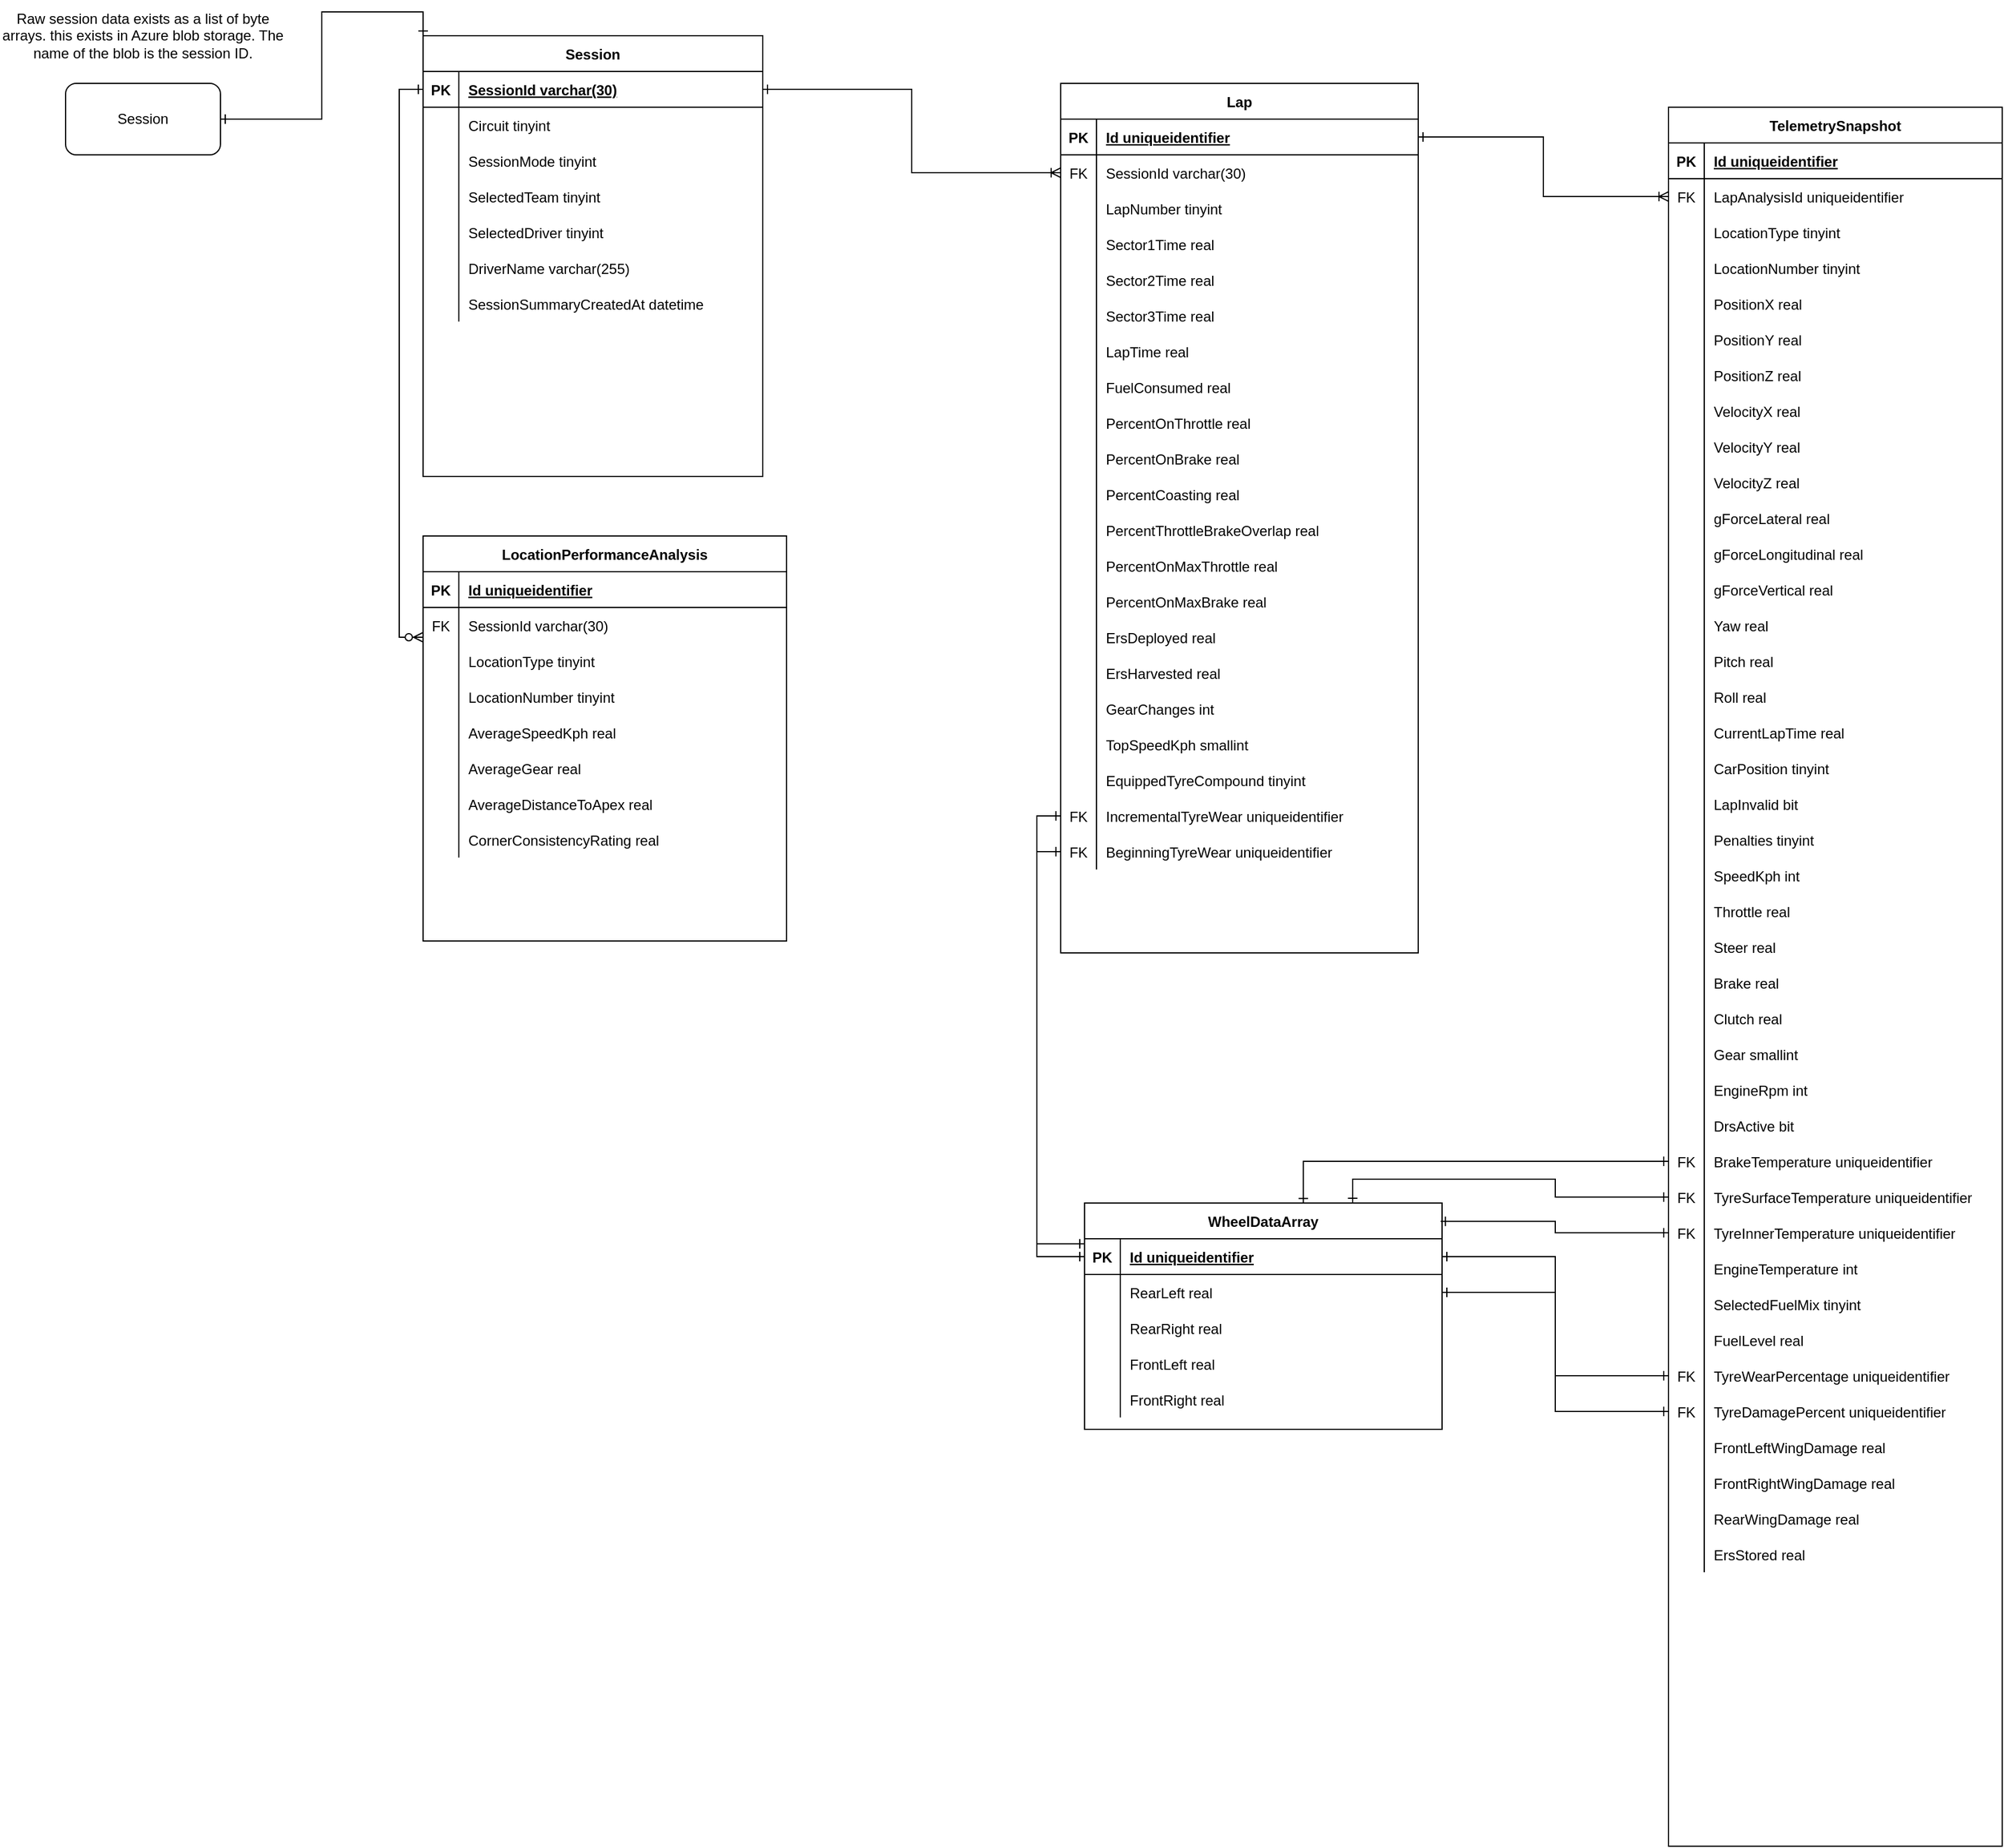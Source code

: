 <mxfile version="13.10.1" type="device" pages="2"><diagram id="buoyP0gsVITeTN4vqzBC" name="Sessions"><mxGraphModel dx="835" dy="596" grid="1" gridSize="10" guides="1" tooltips="1" connect="1" arrows="1" fold="1" page="1" pageScale="1" pageWidth="850" pageHeight="1100" math="0" shadow="0"><root><mxCell id="BQ_pMhs0ZWPgLJM9TumG-0"/><mxCell id="BQ_pMhs0ZWPgLJM9TumG-1" parent="BQ_pMhs0ZWPgLJM9TumG-0"/><mxCell id="f0rBF0K_N1GmcK3lXXX8-0" value="TelemetrySnapshot" style="shape=table;startSize=30;container=1;collapsible=1;childLayout=tableLayout;fixedRows=1;rowLines=0;fontStyle=1;align=center;resizeLast=1;" parent="BQ_pMhs0ZWPgLJM9TumG-1" vertex="1"><mxGeometry x="1470" y="280" width="280" height="1460.0" as="geometry"/></mxCell><mxCell id="f0rBF0K_N1GmcK3lXXX8-1" value="" style="shape=partialRectangle;collapsible=0;dropTarget=0;pointerEvents=0;fillColor=none;top=0;left=0;bottom=1;right=0;points=[[0,0.5],[1,0.5]];portConstraint=eastwest;" parent="f0rBF0K_N1GmcK3lXXX8-0" vertex="1"><mxGeometry y="30" width="280" height="30" as="geometry"/></mxCell><mxCell id="f0rBF0K_N1GmcK3lXXX8-2" value="PK" style="shape=partialRectangle;connectable=0;fillColor=none;top=0;left=0;bottom=0;right=0;fontStyle=1;overflow=hidden;" parent="f0rBF0K_N1GmcK3lXXX8-1" vertex="1"><mxGeometry width="30" height="30" as="geometry"/></mxCell><mxCell id="f0rBF0K_N1GmcK3lXXX8-3" value="Id uniqueidentifier" style="shape=partialRectangle;connectable=0;fillColor=none;top=0;left=0;bottom=0;right=0;align=left;spacingLeft=6;fontStyle=5;overflow=hidden;" parent="f0rBF0K_N1GmcK3lXXX8-1" vertex="1"><mxGeometry x="30" width="250" height="30" as="geometry"/></mxCell><mxCell id="f0rBF0K_N1GmcK3lXXX8-4" value="" style="shape=partialRectangle;collapsible=0;dropTarget=0;pointerEvents=0;fillColor=none;top=0;left=0;bottom=0;right=0;points=[[0,0.5],[1,0.5]];portConstraint=eastwest;" parent="f0rBF0K_N1GmcK3lXXX8-0" vertex="1"><mxGeometry y="60" width="280" height="30" as="geometry"/></mxCell><mxCell id="f0rBF0K_N1GmcK3lXXX8-5" value="FK" style="shape=partialRectangle;connectable=0;fillColor=none;top=0;left=0;bottom=0;right=0;editable=1;overflow=hidden;" parent="f0rBF0K_N1GmcK3lXXX8-4" vertex="1"><mxGeometry width="30" height="30" as="geometry"/></mxCell><mxCell id="f0rBF0K_N1GmcK3lXXX8-6" value="LapAnalysisId uniqueidentifier" style="shape=partialRectangle;connectable=0;fillColor=none;top=0;left=0;bottom=0;right=0;align=left;spacingLeft=6;overflow=hidden;" parent="f0rBF0K_N1GmcK3lXXX8-4" vertex="1"><mxGeometry x="30" width="250" height="30" as="geometry"/></mxCell><mxCell id="GZp-X9oexQbQ6G--k2Yc-33" style="shape=partialRectangle;collapsible=0;dropTarget=0;pointerEvents=0;fillColor=none;top=0;left=0;bottom=0;right=0;points=[[0,0.5],[1,0.5]];portConstraint=eastwest;" parent="f0rBF0K_N1GmcK3lXXX8-0" vertex="1"><mxGeometry y="90" width="280" height="30" as="geometry"/></mxCell><mxCell id="GZp-X9oexQbQ6G--k2Yc-34" style="shape=partialRectangle;connectable=0;fillColor=none;top=0;left=0;bottom=0;right=0;editable=1;overflow=hidden;" parent="GZp-X9oexQbQ6G--k2Yc-33" vertex="1"><mxGeometry width="30" height="30" as="geometry"/></mxCell><mxCell id="GZp-X9oexQbQ6G--k2Yc-35" value="LocationType tinyint" style="shape=partialRectangle;connectable=0;fillColor=none;top=0;left=0;bottom=0;right=0;align=left;spacingLeft=6;overflow=hidden;" parent="GZp-X9oexQbQ6G--k2Yc-33" vertex="1"><mxGeometry x="30" width="250" height="30" as="geometry"/></mxCell><mxCell id="f0rBF0K_N1GmcK3lXXX8-7" value="" style="shape=partialRectangle;collapsible=0;dropTarget=0;pointerEvents=0;fillColor=none;top=0;left=0;bottom=0;right=0;points=[[0,0.5],[1,0.5]];portConstraint=eastwest;" parent="f0rBF0K_N1GmcK3lXXX8-0" vertex="1"><mxGeometry y="120" width="280" height="30" as="geometry"/></mxCell><mxCell id="f0rBF0K_N1GmcK3lXXX8-8" value="" style="shape=partialRectangle;connectable=0;fillColor=none;top=0;left=0;bottom=0;right=0;editable=1;overflow=hidden;" parent="f0rBF0K_N1GmcK3lXXX8-7" vertex="1"><mxGeometry width="30" height="30" as="geometry"/></mxCell><mxCell id="f0rBF0K_N1GmcK3lXXX8-9" value="LocationNumber tinyint" style="shape=partialRectangle;connectable=0;fillColor=none;top=0;left=0;bottom=0;right=0;align=left;spacingLeft=6;overflow=hidden;" parent="f0rBF0K_N1GmcK3lXXX8-7" vertex="1"><mxGeometry x="30" width="250" height="30" as="geometry"/></mxCell><mxCell id="f0rBF0K_N1GmcK3lXXX8-10" value="" style="shape=partialRectangle;collapsible=0;dropTarget=0;pointerEvents=0;fillColor=none;top=0;left=0;bottom=0;right=0;points=[[0,0.5],[1,0.5]];portConstraint=eastwest;" parent="f0rBF0K_N1GmcK3lXXX8-0" vertex="1"><mxGeometry y="150" width="280" height="30" as="geometry"/></mxCell><mxCell id="f0rBF0K_N1GmcK3lXXX8-11" value="" style="shape=partialRectangle;connectable=0;fillColor=none;top=0;left=0;bottom=0;right=0;editable=1;overflow=hidden;" parent="f0rBF0K_N1GmcK3lXXX8-10" vertex="1"><mxGeometry width="30" height="30" as="geometry"/></mxCell><mxCell id="f0rBF0K_N1GmcK3lXXX8-12" value="PositionX real" style="shape=partialRectangle;connectable=0;fillColor=none;top=0;left=0;bottom=0;right=0;align=left;spacingLeft=6;overflow=hidden;" parent="f0rBF0K_N1GmcK3lXXX8-10" vertex="1"><mxGeometry x="30" width="250" height="30" as="geometry"/></mxCell><mxCell id="f0rBF0K_N1GmcK3lXXX8-13" value="" style="shape=partialRectangle;collapsible=0;dropTarget=0;pointerEvents=0;fillColor=none;top=0;left=0;bottom=0;right=0;points=[[0,0.5],[1,0.5]];portConstraint=eastwest;" parent="f0rBF0K_N1GmcK3lXXX8-0" vertex="1"><mxGeometry y="180" width="280" height="30" as="geometry"/></mxCell><mxCell id="f0rBF0K_N1GmcK3lXXX8-14" value="" style="shape=partialRectangle;connectable=0;fillColor=none;top=0;left=0;bottom=0;right=0;editable=1;overflow=hidden;" parent="f0rBF0K_N1GmcK3lXXX8-13" vertex="1"><mxGeometry width="30" height="30" as="geometry"/></mxCell><mxCell id="f0rBF0K_N1GmcK3lXXX8-15" value="PositionY real" style="shape=partialRectangle;connectable=0;fillColor=none;top=0;left=0;bottom=0;right=0;align=left;spacingLeft=6;overflow=hidden;" parent="f0rBF0K_N1GmcK3lXXX8-13" vertex="1"><mxGeometry x="30" width="250" height="30" as="geometry"/></mxCell><mxCell id="f0rBF0K_N1GmcK3lXXX8-16" value="" style="shape=partialRectangle;collapsible=0;dropTarget=0;pointerEvents=0;fillColor=none;top=0;left=0;bottom=0;right=0;points=[[0,0.5],[1,0.5]];portConstraint=eastwest;" parent="f0rBF0K_N1GmcK3lXXX8-0" vertex="1"><mxGeometry y="210" width="280" height="30" as="geometry"/></mxCell><mxCell id="f0rBF0K_N1GmcK3lXXX8-17" value="" style="shape=partialRectangle;connectable=0;fillColor=none;top=0;left=0;bottom=0;right=0;editable=1;overflow=hidden;" parent="f0rBF0K_N1GmcK3lXXX8-16" vertex="1"><mxGeometry width="30" height="30" as="geometry"/></mxCell><mxCell id="f0rBF0K_N1GmcK3lXXX8-18" value="PositionZ real" style="shape=partialRectangle;connectable=0;fillColor=none;top=0;left=0;bottom=0;right=0;align=left;spacingLeft=6;overflow=hidden;" parent="f0rBF0K_N1GmcK3lXXX8-16" vertex="1"><mxGeometry x="30" width="250" height="30" as="geometry"/></mxCell><mxCell id="f0rBF0K_N1GmcK3lXXX8-19" value="" style="shape=partialRectangle;collapsible=0;dropTarget=0;pointerEvents=0;fillColor=none;top=0;left=0;bottom=0;right=0;points=[[0,0.5],[1,0.5]];portConstraint=eastwest;" parent="f0rBF0K_N1GmcK3lXXX8-0" vertex="1"><mxGeometry y="240" width="280" height="30" as="geometry"/></mxCell><mxCell id="f0rBF0K_N1GmcK3lXXX8-20" value="" style="shape=partialRectangle;connectable=0;fillColor=none;top=0;left=0;bottom=0;right=0;editable=1;overflow=hidden;" parent="f0rBF0K_N1GmcK3lXXX8-19" vertex="1"><mxGeometry width="30" height="30" as="geometry"/></mxCell><mxCell id="f0rBF0K_N1GmcK3lXXX8-21" value="VelocityX real" style="shape=partialRectangle;connectable=0;fillColor=none;top=0;left=0;bottom=0;right=0;align=left;spacingLeft=6;overflow=hidden;" parent="f0rBF0K_N1GmcK3lXXX8-19" vertex="1"><mxGeometry x="30" width="250" height="30" as="geometry"/></mxCell><mxCell id="GZp-X9oexQbQ6G--k2Yc-0" style="shape=partialRectangle;collapsible=0;dropTarget=0;pointerEvents=0;fillColor=none;top=0;left=0;bottom=0;right=0;points=[[0,0.5],[1,0.5]];portConstraint=eastwest;" parent="f0rBF0K_N1GmcK3lXXX8-0" vertex="1"><mxGeometry y="270" width="280" height="30" as="geometry"/></mxCell><mxCell id="GZp-X9oexQbQ6G--k2Yc-1" style="shape=partialRectangle;connectable=0;fillColor=none;top=0;left=0;bottom=0;right=0;editable=1;overflow=hidden;" parent="GZp-X9oexQbQ6G--k2Yc-0" vertex="1"><mxGeometry width="30" height="30" as="geometry"/></mxCell><mxCell id="GZp-X9oexQbQ6G--k2Yc-2" value="VelocityY real" style="shape=partialRectangle;connectable=0;fillColor=none;top=0;left=0;bottom=0;right=0;align=left;spacingLeft=6;overflow=hidden;" parent="GZp-X9oexQbQ6G--k2Yc-0" vertex="1"><mxGeometry x="30" width="250" height="30" as="geometry"/></mxCell><mxCell id="GZp-X9oexQbQ6G--k2Yc-6" style="shape=partialRectangle;collapsible=0;dropTarget=0;pointerEvents=0;fillColor=none;top=0;left=0;bottom=0;right=0;points=[[0,0.5],[1,0.5]];portConstraint=eastwest;" parent="f0rBF0K_N1GmcK3lXXX8-0" vertex="1"><mxGeometry y="300" width="280" height="30" as="geometry"/></mxCell><mxCell id="GZp-X9oexQbQ6G--k2Yc-7" style="shape=partialRectangle;connectable=0;fillColor=none;top=0;left=0;bottom=0;right=0;editable=1;overflow=hidden;" parent="GZp-X9oexQbQ6G--k2Yc-6" vertex="1"><mxGeometry width="30" height="30" as="geometry"/></mxCell><mxCell id="GZp-X9oexQbQ6G--k2Yc-8" value="VelocityZ real" style="shape=partialRectangle;connectable=0;fillColor=none;top=0;left=0;bottom=0;right=0;align=left;spacingLeft=6;overflow=hidden;" parent="GZp-X9oexQbQ6G--k2Yc-6" vertex="1"><mxGeometry x="30" width="250" height="30" as="geometry"/></mxCell><mxCell id="f0rBF0K_N1GmcK3lXXX8-42" value="" style="shape=partialRectangle;collapsible=0;dropTarget=0;pointerEvents=0;fillColor=none;top=0;left=0;bottom=0;right=0;points=[[0,0.5],[1,0.5]];portConstraint=eastwest;" parent="f0rBF0K_N1GmcK3lXXX8-0" vertex="1"><mxGeometry y="330" width="280" height="30" as="geometry"/></mxCell><mxCell id="f0rBF0K_N1GmcK3lXXX8-43" value="" style="shape=partialRectangle;connectable=0;fillColor=none;top=0;left=0;bottom=0;right=0;editable=1;overflow=hidden;" parent="f0rBF0K_N1GmcK3lXXX8-42" vertex="1"><mxGeometry width="30" height="30" as="geometry"/></mxCell><mxCell id="f0rBF0K_N1GmcK3lXXX8-44" value="gForceLateral real" style="shape=partialRectangle;connectable=0;fillColor=none;top=0;left=0;bottom=0;right=0;align=left;spacingLeft=6;overflow=hidden;" parent="f0rBF0K_N1GmcK3lXXX8-42" vertex="1"><mxGeometry x="30" width="250" height="30" as="geometry"/></mxCell><mxCell id="f0rBF0K_N1GmcK3lXXX8-45" value="" style="shape=partialRectangle;collapsible=0;dropTarget=0;pointerEvents=0;fillColor=none;top=0;left=0;bottom=0;right=0;points=[[0,0.5],[1,0.5]];portConstraint=eastwest;" parent="f0rBF0K_N1GmcK3lXXX8-0" vertex="1"><mxGeometry y="360" width="280" height="30" as="geometry"/></mxCell><mxCell id="f0rBF0K_N1GmcK3lXXX8-46" value="" style="shape=partialRectangle;connectable=0;fillColor=none;top=0;left=0;bottom=0;right=0;editable=1;overflow=hidden;" parent="f0rBF0K_N1GmcK3lXXX8-45" vertex="1"><mxGeometry width="30" height="30" as="geometry"/></mxCell><mxCell id="f0rBF0K_N1GmcK3lXXX8-47" value="gForceLongitudinal real" style="shape=partialRectangle;connectable=0;fillColor=none;top=0;left=0;bottom=0;right=0;align=left;spacingLeft=6;overflow=hidden;" parent="f0rBF0K_N1GmcK3lXXX8-45" vertex="1"><mxGeometry x="30" width="250" height="30" as="geometry"/></mxCell><mxCell id="f0rBF0K_N1GmcK3lXXX8-48" value="" style="shape=partialRectangle;collapsible=0;dropTarget=0;pointerEvents=0;fillColor=none;top=0;left=0;bottom=0;right=0;points=[[0,0.5],[1,0.5]];portConstraint=eastwest;" parent="f0rBF0K_N1GmcK3lXXX8-0" vertex="1"><mxGeometry y="390" width="280" height="30" as="geometry"/></mxCell><mxCell id="f0rBF0K_N1GmcK3lXXX8-49" value="" style="shape=partialRectangle;connectable=0;fillColor=none;top=0;left=0;bottom=0;right=0;editable=1;overflow=hidden;" parent="f0rBF0K_N1GmcK3lXXX8-48" vertex="1"><mxGeometry width="30" height="30" as="geometry"/></mxCell><mxCell id="f0rBF0K_N1GmcK3lXXX8-50" value="gForceVertical real" style="shape=partialRectangle;connectable=0;fillColor=none;top=0;left=0;bottom=0;right=0;align=left;spacingLeft=6;overflow=hidden;" parent="f0rBF0K_N1GmcK3lXXX8-48" vertex="1"><mxGeometry x="30" width="250" height="30" as="geometry"/></mxCell><mxCell id="f0rBF0K_N1GmcK3lXXX8-51" value="" style="shape=partialRectangle;collapsible=0;dropTarget=0;pointerEvents=0;fillColor=none;top=0;left=0;bottom=0;right=0;points=[[0,0.5],[1,0.5]];portConstraint=eastwest;" parent="f0rBF0K_N1GmcK3lXXX8-0" vertex="1"><mxGeometry y="420" width="280" height="30" as="geometry"/></mxCell><mxCell id="f0rBF0K_N1GmcK3lXXX8-52" value="" style="shape=partialRectangle;connectable=0;fillColor=none;top=0;left=0;bottom=0;right=0;editable=1;overflow=hidden;" parent="f0rBF0K_N1GmcK3lXXX8-51" vertex="1"><mxGeometry width="30" height="30" as="geometry"/></mxCell><mxCell id="f0rBF0K_N1GmcK3lXXX8-53" value="Yaw real" style="shape=partialRectangle;connectable=0;fillColor=none;top=0;left=0;bottom=0;right=0;align=left;spacingLeft=6;overflow=hidden;" parent="f0rBF0K_N1GmcK3lXXX8-51" vertex="1"><mxGeometry x="30" width="250" height="30" as="geometry"/></mxCell><mxCell id="f0rBF0K_N1GmcK3lXXX8-54" value="" style="shape=partialRectangle;collapsible=0;dropTarget=0;pointerEvents=0;fillColor=none;top=0;left=0;bottom=0;right=0;points=[[0,0.5],[1,0.5]];portConstraint=eastwest;" parent="f0rBF0K_N1GmcK3lXXX8-0" vertex="1"><mxGeometry y="450" width="280" height="30" as="geometry"/></mxCell><mxCell id="f0rBF0K_N1GmcK3lXXX8-55" value="" style="shape=partialRectangle;connectable=0;fillColor=none;top=0;left=0;bottom=0;right=0;editable=1;overflow=hidden;" parent="f0rBF0K_N1GmcK3lXXX8-54" vertex="1"><mxGeometry width="30" height="30" as="geometry"/></mxCell><mxCell id="f0rBF0K_N1GmcK3lXXX8-56" value="Pitch real" style="shape=partialRectangle;connectable=0;fillColor=none;top=0;left=0;bottom=0;right=0;align=left;spacingLeft=6;overflow=hidden;" parent="f0rBF0K_N1GmcK3lXXX8-54" vertex="1"><mxGeometry x="30" width="250" height="30" as="geometry"/></mxCell><mxCell id="f0rBF0K_N1GmcK3lXXX8-57" value="" style="shape=partialRectangle;collapsible=0;dropTarget=0;pointerEvents=0;fillColor=none;top=0;left=0;bottom=0;right=0;points=[[0,0.5],[1,0.5]];portConstraint=eastwest;" parent="f0rBF0K_N1GmcK3lXXX8-0" vertex="1"><mxGeometry y="480" width="280" height="30" as="geometry"/></mxCell><mxCell id="f0rBF0K_N1GmcK3lXXX8-58" value="" style="shape=partialRectangle;connectable=0;fillColor=none;top=0;left=0;bottom=0;right=0;editable=1;overflow=hidden;" parent="f0rBF0K_N1GmcK3lXXX8-57" vertex="1"><mxGeometry width="30" height="30" as="geometry"/></mxCell><mxCell id="f0rBF0K_N1GmcK3lXXX8-59" value="Roll real" style="shape=partialRectangle;connectable=0;fillColor=none;top=0;left=0;bottom=0;right=0;align=left;spacingLeft=6;overflow=hidden;" parent="f0rBF0K_N1GmcK3lXXX8-57" vertex="1"><mxGeometry x="30" width="250" height="30" as="geometry"/></mxCell><mxCell id="f0rBF0K_N1GmcK3lXXX8-63" value="" style="shape=partialRectangle;collapsible=0;dropTarget=0;pointerEvents=0;fillColor=none;top=0;left=0;bottom=0;right=0;points=[[0,0.5],[1,0.5]];portConstraint=eastwest;" parent="f0rBF0K_N1GmcK3lXXX8-0" vertex="1"><mxGeometry y="510" width="280" height="30" as="geometry"/></mxCell><mxCell id="f0rBF0K_N1GmcK3lXXX8-64" value="" style="shape=partialRectangle;connectable=0;fillColor=none;top=0;left=0;bottom=0;right=0;editable=1;overflow=hidden;" parent="f0rBF0K_N1GmcK3lXXX8-63" vertex="1"><mxGeometry width="30" height="30" as="geometry"/></mxCell><mxCell id="f0rBF0K_N1GmcK3lXXX8-65" value="CurrentLapTime real" style="shape=partialRectangle;connectable=0;fillColor=none;top=0;left=0;bottom=0;right=0;align=left;spacingLeft=6;overflow=hidden;" parent="f0rBF0K_N1GmcK3lXXX8-63" vertex="1"><mxGeometry x="30" width="250" height="30" as="geometry"/></mxCell><mxCell id="f0rBF0K_N1GmcK3lXXX8-114" value="" style="shape=partialRectangle;collapsible=0;dropTarget=0;pointerEvents=0;fillColor=none;top=0;left=0;bottom=0;right=0;points=[[0,0.5],[1,0.5]];portConstraint=eastwest;" parent="f0rBF0K_N1GmcK3lXXX8-0" vertex="1"><mxGeometry y="540" width="280" height="30" as="geometry"/></mxCell><mxCell id="f0rBF0K_N1GmcK3lXXX8-115" value="" style="shape=partialRectangle;connectable=0;fillColor=none;top=0;left=0;bottom=0;right=0;editable=1;overflow=hidden;" parent="f0rBF0K_N1GmcK3lXXX8-114" vertex="1"><mxGeometry width="30" height="30" as="geometry"/></mxCell><mxCell id="f0rBF0K_N1GmcK3lXXX8-116" value="CarPosition tinyint" style="shape=partialRectangle;connectable=0;fillColor=none;top=0;left=0;bottom=0;right=0;align=left;spacingLeft=6;overflow=hidden;" parent="f0rBF0K_N1GmcK3lXXX8-114" vertex="1"><mxGeometry x="30" width="250" height="30" as="geometry"/></mxCell><mxCell id="f0rBF0K_N1GmcK3lXXX8-126" value="" style="shape=partialRectangle;collapsible=0;dropTarget=0;pointerEvents=0;fillColor=none;top=0;left=0;bottom=0;right=0;points=[[0,0.5],[1,0.5]];portConstraint=eastwest;" parent="f0rBF0K_N1GmcK3lXXX8-0" vertex="1"><mxGeometry y="570" width="280" height="30" as="geometry"/></mxCell><mxCell id="f0rBF0K_N1GmcK3lXXX8-127" value="" style="shape=partialRectangle;connectable=0;fillColor=none;top=0;left=0;bottom=0;right=0;editable=1;overflow=hidden;" parent="f0rBF0K_N1GmcK3lXXX8-126" vertex="1"><mxGeometry width="30" height="30" as="geometry"/></mxCell><mxCell id="f0rBF0K_N1GmcK3lXXX8-128" value="LapInvalid bit" style="shape=partialRectangle;connectable=0;fillColor=none;top=0;left=0;bottom=0;right=0;align=left;spacingLeft=6;overflow=hidden;" parent="f0rBF0K_N1GmcK3lXXX8-126" vertex="1"><mxGeometry x="30" width="250" height="30" as="geometry"/></mxCell><mxCell id="f0rBF0K_N1GmcK3lXXX8-129" value="" style="shape=partialRectangle;collapsible=0;dropTarget=0;pointerEvents=0;fillColor=none;top=0;left=0;bottom=0;right=0;points=[[0,0.5],[1,0.5]];portConstraint=eastwest;" parent="f0rBF0K_N1GmcK3lXXX8-0" vertex="1"><mxGeometry y="600" width="280" height="30" as="geometry"/></mxCell><mxCell id="f0rBF0K_N1GmcK3lXXX8-130" value="" style="shape=partialRectangle;connectable=0;fillColor=none;top=0;left=0;bottom=0;right=0;editable=1;overflow=hidden;" parent="f0rBF0K_N1GmcK3lXXX8-129" vertex="1"><mxGeometry width="30" height="30" as="geometry"/></mxCell><mxCell id="f0rBF0K_N1GmcK3lXXX8-131" value="Penalties tinyint" style="shape=partialRectangle;connectable=0;fillColor=none;top=0;left=0;bottom=0;right=0;align=left;spacingLeft=6;overflow=hidden;" parent="f0rBF0K_N1GmcK3lXXX8-129" vertex="1"><mxGeometry x="30" width="250" height="30" as="geometry"/></mxCell><mxCell id="f0rBF0K_N1GmcK3lXXX8-132" value="" style="shape=partialRectangle;collapsible=0;dropTarget=0;pointerEvents=0;fillColor=none;top=0;left=0;bottom=0;right=0;points=[[0,0.5],[1,0.5]];portConstraint=eastwest;" parent="f0rBF0K_N1GmcK3lXXX8-0" vertex="1"><mxGeometry y="630" width="280" height="30" as="geometry"/></mxCell><mxCell id="f0rBF0K_N1GmcK3lXXX8-133" value="" style="shape=partialRectangle;connectable=0;fillColor=none;top=0;left=0;bottom=0;right=0;editable=1;overflow=hidden;" parent="f0rBF0K_N1GmcK3lXXX8-132" vertex="1"><mxGeometry width="30" height="30" as="geometry"/></mxCell><mxCell id="f0rBF0K_N1GmcK3lXXX8-134" value="SpeedKph int" style="shape=partialRectangle;connectable=0;fillColor=none;top=0;left=0;bottom=0;right=0;align=left;spacingLeft=6;overflow=hidden;" parent="f0rBF0K_N1GmcK3lXXX8-132" vertex="1"><mxGeometry x="30" width="250" height="30" as="geometry"/></mxCell><mxCell id="GZp-X9oexQbQ6G--k2Yc-9" value="" style="shape=partialRectangle;collapsible=0;dropTarget=0;pointerEvents=0;fillColor=none;top=0;left=0;bottom=0;right=0;points=[[0,0.5],[1,0.5]];portConstraint=eastwest;" parent="f0rBF0K_N1GmcK3lXXX8-0" vertex="1"><mxGeometry y="660" width="280" height="30" as="geometry"/></mxCell><mxCell id="GZp-X9oexQbQ6G--k2Yc-10" value="" style="shape=partialRectangle;connectable=0;fillColor=none;top=0;left=0;bottom=0;right=0;editable=1;overflow=hidden;" parent="GZp-X9oexQbQ6G--k2Yc-9" vertex="1"><mxGeometry width="30" height="30" as="geometry"/></mxCell><mxCell id="GZp-X9oexQbQ6G--k2Yc-11" value="Throttle real" style="shape=partialRectangle;connectable=0;fillColor=none;top=0;left=0;bottom=0;right=0;align=left;spacingLeft=6;overflow=hidden;" parent="GZp-X9oexQbQ6G--k2Yc-9" vertex="1"><mxGeometry x="30" width="250" height="30" as="geometry"/></mxCell><mxCell id="GZp-X9oexQbQ6G--k2Yc-12" value="" style="shape=partialRectangle;collapsible=0;dropTarget=0;pointerEvents=0;fillColor=none;top=0;left=0;bottom=0;right=0;points=[[0,0.5],[1,0.5]];portConstraint=eastwest;" parent="f0rBF0K_N1GmcK3lXXX8-0" vertex="1"><mxGeometry y="690" width="280" height="30" as="geometry"/></mxCell><mxCell id="GZp-X9oexQbQ6G--k2Yc-13" value="" style="shape=partialRectangle;connectable=0;fillColor=none;top=0;left=0;bottom=0;right=0;editable=1;overflow=hidden;" parent="GZp-X9oexQbQ6G--k2Yc-12" vertex="1"><mxGeometry width="30" height="30" as="geometry"/></mxCell><mxCell id="GZp-X9oexQbQ6G--k2Yc-14" value="Steer real" style="shape=partialRectangle;connectable=0;fillColor=none;top=0;left=0;bottom=0;right=0;align=left;spacingLeft=6;overflow=hidden;" parent="GZp-X9oexQbQ6G--k2Yc-12" vertex="1"><mxGeometry x="30" width="250" height="30" as="geometry"/></mxCell><mxCell id="GZp-X9oexQbQ6G--k2Yc-15" value="" style="shape=partialRectangle;collapsible=0;dropTarget=0;pointerEvents=0;fillColor=none;top=0;left=0;bottom=0;right=0;points=[[0,0.5],[1,0.5]];portConstraint=eastwest;" parent="f0rBF0K_N1GmcK3lXXX8-0" vertex="1"><mxGeometry y="720" width="280" height="30" as="geometry"/></mxCell><mxCell id="GZp-X9oexQbQ6G--k2Yc-16" value="" style="shape=partialRectangle;connectable=0;fillColor=none;top=0;left=0;bottom=0;right=0;editable=1;overflow=hidden;" parent="GZp-X9oexQbQ6G--k2Yc-15" vertex="1"><mxGeometry width="30" height="30" as="geometry"/></mxCell><mxCell id="GZp-X9oexQbQ6G--k2Yc-17" value="Brake real" style="shape=partialRectangle;connectable=0;fillColor=none;top=0;left=0;bottom=0;right=0;align=left;spacingLeft=6;overflow=hidden;" parent="GZp-X9oexQbQ6G--k2Yc-15" vertex="1"><mxGeometry x="30" width="250" height="30" as="geometry"/></mxCell><mxCell id="GZp-X9oexQbQ6G--k2Yc-18" value="" style="shape=partialRectangle;collapsible=0;dropTarget=0;pointerEvents=0;fillColor=none;top=0;left=0;bottom=0;right=0;points=[[0,0.5],[1,0.5]];portConstraint=eastwest;" parent="f0rBF0K_N1GmcK3lXXX8-0" vertex="1"><mxGeometry y="750" width="280" height="30" as="geometry"/></mxCell><mxCell id="GZp-X9oexQbQ6G--k2Yc-19" value="" style="shape=partialRectangle;connectable=0;fillColor=none;top=0;left=0;bottom=0;right=0;editable=1;overflow=hidden;" parent="GZp-X9oexQbQ6G--k2Yc-18" vertex="1"><mxGeometry width="30" height="30" as="geometry"/></mxCell><mxCell id="GZp-X9oexQbQ6G--k2Yc-20" value="Clutch real" style="shape=partialRectangle;connectable=0;fillColor=none;top=0;left=0;bottom=0;right=0;align=left;spacingLeft=6;overflow=hidden;" parent="GZp-X9oexQbQ6G--k2Yc-18" vertex="1"><mxGeometry x="30" width="250" height="30" as="geometry"/></mxCell><mxCell id="GZp-X9oexQbQ6G--k2Yc-21" value="" style="shape=partialRectangle;collapsible=0;dropTarget=0;pointerEvents=0;fillColor=none;top=0;left=0;bottom=0;right=0;points=[[0,0.5],[1,0.5]];portConstraint=eastwest;" parent="f0rBF0K_N1GmcK3lXXX8-0" vertex="1"><mxGeometry y="780" width="280" height="30" as="geometry"/></mxCell><mxCell id="GZp-X9oexQbQ6G--k2Yc-22" value="" style="shape=partialRectangle;connectable=0;fillColor=none;top=0;left=0;bottom=0;right=0;editable=1;overflow=hidden;" parent="GZp-X9oexQbQ6G--k2Yc-21" vertex="1"><mxGeometry width="30" height="30" as="geometry"/></mxCell><mxCell id="GZp-X9oexQbQ6G--k2Yc-23" value="Gear smallint" style="shape=partialRectangle;connectable=0;fillColor=none;top=0;left=0;bottom=0;right=0;align=left;spacingLeft=6;overflow=hidden;" parent="GZp-X9oexQbQ6G--k2Yc-21" vertex="1"><mxGeometry x="30" width="250" height="30" as="geometry"/></mxCell><mxCell id="GZp-X9oexQbQ6G--k2Yc-24" value="" style="shape=partialRectangle;collapsible=0;dropTarget=0;pointerEvents=0;fillColor=none;top=0;left=0;bottom=0;right=0;points=[[0,0.5],[1,0.5]];portConstraint=eastwest;" parent="f0rBF0K_N1GmcK3lXXX8-0" vertex="1"><mxGeometry y="810" width="280" height="30" as="geometry"/></mxCell><mxCell id="GZp-X9oexQbQ6G--k2Yc-25" value="" style="shape=partialRectangle;connectable=0;fillColor=none;top=0;left=0;bottom=0;right=0;editable=1;overflow=hidden;" parent="GZp-X9oexQbQ6G--k2Yc-24" vertex="1"><mxGeometry width="30" height="30" as="geometry"/></mxCell><mxCell id="GZp-X9oexQbQ6G--k2Yc-26" value="EngineRpm int" style="shape=partialRectangle;connectable=0;fillColor=none;top=0;left=0;bottom=0;right=0;align=left;spacingLeft=6;overflow=hidden;" parent="GZp-X9oexQbQ6G--k2Yc-24" vertex="1"><mxGeometry x="30" width="250" height="30" as="geometry"/></mxCell><mxCell id="GZp-X9oexQbQ6G--k2Yc-27" value="" style="shape=partialRectangle;collapsible=0;dropTarget=0;pointerEvents=0;fillColor=none;top=0;left=0;bottom=0;right=0;points=[[0,0.5],[1,0.5]];portConstraint=eastwest;" parent="f0rBF0K_N1GmcK3lXXX8-0" vertex="1"><mxGeometry y="840" width="280" height="30" as="geometry"/></mxCell><mxCell id="GZp-X9oexQbQ6G--k2Yc-28" value="" style="shape=partialRectangle;connectable=0;fillColor=none;top=0;left=0;bottom=0;right=0;editable=1;overflow=hidden;" parent="GZp-X9oexQbQ6G--k2Yc-27" vertex="1"><mxGeometry width="30" height="30" as="geometry"/></mxCell><mxCell id="GZp-X9oexQbQ6G--k2Yc-29" value="DrsActive bit" style="shape=partialRectangle;connectable=0;fillColor=none;top=0;left=0;bottom=0;right=0;align=left;spacingLeft=6;overflow=hidden;" parent="GZp-X9oexQbQ6G--k2Yc-27" vertex="1"><mxGeometry x="30" width="250" height="30" as="geometry"/></mxCell><mxCell id="GZp-X9oexQbQ6G--k2Yc-30" value="" style="shape=partialRectangle;collapsible=0;dropTarget=0;pointerEvents=0;fillColor=none;top=0;left=0;bottom=0;right=0;points=[[0,0.5],[1,0.5]];portConstraint=eastwest;" parent="f0rBF0K_N1GmcK3lXXX8-0" vertex="1"><mxGeometry y="870" width="280" height="30" as="geometry"/></mxCell><mxCell id="GZp-X9oexQbQ6G--k2Yc-31" value="FK" style="shape=partialRectangle;connectable=0;fillColor=none;top=0;left=0;bottom=0;right=0;editable=1;overflow=hidden;" parent="GZp-X9oexQbQ6G--k2Yc-30" vertex="1"><mxGeometry width="30" height="30" as="geometry"/></mxCell><mxCell id="GZp-X9oexQbQ6G--k2Yc-32" value="BrakeTemperature uniqueidentifier" style="shape=partialRectangle;connectable=0;fillColor=none;top=0;left=0;bottom=0;right=0;align=left;spacingLeft=6;overflow=hidden;" parent="GZp-X9oexQbQ6G--k2Yc-30" vertex="1"><mxGeometry x="30" width="250" height="30" as="geometry"/></mxCell><mxCell id="GZp-X9oexQbQ6G--k2Yc-38" value="" style="shape=partialRectangle;collapsible=0;dropTarget=0;pointerEvents=0;fillColor=none;top=0;left=0;bottom=0;right=0;points=[[0,0.5],[1,0.5]];portConstraint=eastwest;" parent="f0rBF0K_N1GmcK3lXXX8-0" vertex="1"><mxGeometry y="900" width="280" height="30" as="geometry"/></mxCell><mxCell id="GZp-X9oexQbQ6G--k2Yc-39" value="FK" style="shape=partialRectangle;connectable=0;fillColor=none;top=0;left=0;bottom=0;right=0;editable=1;overflow=hidden;" parent="GZp-X9oexQbQ6G--k2Yc-38" vertex="1"><mxGeometry width="30" height="30" as="geometry"/></mxCell><mxCell id="GZp-X9oexQbQ6G--k2Yc-40" value="TyreSurfaceTemperature uniqueidentifier" style="shape=partialRectangle;connectable=0;fillColor=none;top=0;left=0;bottom=0;right=0;align=left;spacingLeft=6;overflow=hidden;" parent="GZp-X9oexQbQ6G--k2Yc-38" vertex="1"><mxGeometry x="30" width="250" height="30" as="geometry"/></mxCell><mxCell id="GZp-X9oexQbQ6G--k2Yc-44" value="" style="shape=partialRectangle;collapsible=0;dropTarget=0;pointerEvents=0;fillColor=none;top=0;left=0;bottom=0;right=0;points=[[0,0.5],[1,0.5]];portConstraint=eastwest;" parent="f0rBF0K_N1GmcK3lXXX8-0" vertex="1"><mxGeometry y="930" width="280" height="30" as="geometry"/></mxCell><mxCell id="GZp-X9oexQbQ6G--k2Yc-45" value="FK" style="shape=partialRectangle;connectable=0;fillColor=none;top=0;left=0;bottom=0;right=0;editable=1;overflow=hidden;" parent="GZp-X9oexQbQ6G--k2Yc-44" vertex="1"><mxGeometry width="30" height="30" as="geometry"/></mxCell><mxCell id="GZp-X9oexQbQ6G--k2Yc-46" value="TyreInnerTemperature uniqueidentifier" style="shape=partialRectangle;connectable=0;fillColor=none;top=0;left=0;bottom=0;right=0;align=left;spacingLeft=6;overflow=hidden;" parent="GZp-X9oexQbQ6G--k2Yc-44" vertex="1"><mxGeometry x="30" width="250" height="30" as="geometry"/></mxCell><mxCell id="GZp-X9oexQbQ6G--k2Yc-47" value="" style="shape=partialRectangle;collapsible=0;dropTarget=0;pointerEvents=0;fillColor=none;top=0;left=0;bottom=0;right=0;points=[[0,0.5],[1,0.5]];portConstraint=eastwest;" parent="f0rBF0K_N1GmcK3lXXX8-0" vertex="1"><mxGeometry y="960" width="280" height="30" as="geometry"/></mxCell><mxCell id="GZp-X9oexQbQ6G--k2Yc-48" value="" style="shape=partialRectangle;connectable=0;fillColor=none;top=0;left=0;bottom=0;right=0;editable=1;overflow=hidden;" parent="GZp-X9oexQbQ6G--k2Yc-47" vertex="1"><mxGeometry width="30" height="30" as="geometry"/></mxCell><mxCell id="GZp-X9oexQbQ6G--k2Yc-49" value="EngineTemperature int" style="shape=partialRectangle;connectable=0;fillColor=none;top=0;left=0;bottom=0;right=0;align=left;spacingLeft=6;overflow=hidden;" parent="GZp-X9oexQbQ6G--k2Yc-47" vertex="1"><mxGeometry x="30" width="250" height="30" as="geometry"/></mxCell><mxCell id="GZp-X9oexQbQ6G--k2Yc-50" value="" style="shape=partialRectangle;collapsible=0;dropTarget=0;pointerEvents=0;fillColor=none;top=0;left=0;bottom=0;right=0;points=[[0,0.5],[1,0.5]];portConstraint=eastwest;" parent="f0rBF0K_N1GmcK3lXXX8-0" vertex="1"><mxGeometry y="990" width="280" height="30" as="geometry"/></mxCell><mxCell id="GZp-X9oexQbQ6G--k2Yc-51" value="" style="shape=partialRectangle;connectable=0;fillColor=none;top=0;left=0;bottom=0;right=0;editable=1;overflow=hidden;" parent="GZp-X9oexQbQ6G--k2Yc-50" vertex="1"><mxGeometry width="30" height="30" as="geometry"/></mxCell><mxCell id="GZp-X9oexQbQ6G--k2Yc-52" value="SelectedFuelMix tinyint" style="shape=partialRectangle;connectable=0;fillColor=none;top=0;left=0;bottom=0;right=0;align=left;spacingLeft=6;overflow=hidden;" parent="GZp-X9oexQbQ6G--k2Yc-50" vertex="1"><mxGeometry x="30" width="250" height="30" as="geometry"/></mxCell><mxCell id="GZp-X9oexQbQ6G--k2Yc-53" value="" style="shape=partialRectangle;collapsible=0;dropTarget=0;pointerEvents=0;fillColor=none;top=0;left=0;bottom=0;right=0;points=[[0,0.5],[1,0.5]];portConstraint=eastwest;" parent="f0rBF0K_N1GmcK3lXXX8-0" vertex="1"><mxGeometry y="1020" width="280" height="30" as="geometry"/></mxCell><mxCell id="GZp-X9oexQbQ6G--k2Yc-54" value="" style="shape=partialRectangle;connectable=0;fillColor=none;top=0;left=0;bottom=0;right=0;editable=1;overflow=hidden;" parent="GZp-X9oexQbQ6G--k2Yc-53" vertex="1"><mxGeometry width="30" height="30" as="geometry"/></mxCell><mxCell id="GZp-X9oexQbQ6G--k2Yc-55" value="FuelLevel real" style="shape=partialRectangle;connectable=0;fillColor=none;top=0;left=0;bottom=0;right=0;align=left;spacingLeft=6;overflow=hidden;" parent="GZp-X9oexQbQ6G--k2Yc-53" vertex="1"><mxGeometry x="30" width="250" height="30" as="geometry"/></mxCell><mxCell id="GZp-X9oexQbQ6G--k2Yc-56" value="" style="shape=partialRectangle;collapsible=0;dropTarget=0;pointerEvents=0;fillColor=none;top=0;left=0;bottom=0;right=0;points=[[0,0.5],[1,0.5]];portConstraint=eastwest;" parent="f0rBF0K_N1GmcK3lXXX8-0" vertex="1"><mxGeometry y="1050" width="280" height="30" as="geometry"/></mxCell><mxCell id="GZp-X9oexQbQ6G--k2Yc-57" value="FK" style="shape=partialRectangle;connectable=0;fillColor=none;top=0;left=0;bottom=0;right=0;editable=1;overflow=hidden;" parent="GZp-X9oexQbQ6G--k2Yc-56" vertex="1"><mxGeometry width="30" height="30" as="geometry"/></mxCell><mxCell id="GZp-X9oexQbQ6G--k2Yc-58" value="TyreWearPercentage uniqueidentifier" style="shape=partialRectangle;connectable=0;fillColor=none;top=0;left=0;bottom=0;right=0;align=left;spacingLeft=6;overflow=hidden;" parent="GZp-X9oexQbQ6G--k2Yc-56" vertex="1"><mxGeometry x="30" width="250" height="30" as="geometry"/></mxCell><mxCell id="GZp-X9oexQbQ6G--k2Yc-59" value="" style="shape=partialRectangle;collapsible=0;dropTarget=0;pointerEvents=0;fillColor=none;top=0;left=0;bottom=0;right=0;points=[[0,0.5],[1,0.5]];portConstraint=eastwest;" parent="f0rBF0K_N1GmcK3lXXX8-0" vertex="1"><mxGeometry y="1080" width="280" height="30" as="geometry"/></mxCell><mxCell id="GZp-X9oexQbQ6G--k2Yc-60" value="FK" style="shape=partialRectangle;connectable=0;fillColor=none;top=0;left=0;bottom=0;right=0;editable=1;overflow=hidden;" parent="GZp-X9oexQbQ6G--k2Yc-59" vertex="1"><mxGeometry width="30" height="30" as="geometry"/></mxCell><mxCell id="GZp-X9oexQbQ6G--k2Yc-61" value="TyreDamagePercent uniqueidentifier" style="shape=partialRectangle;connectable=0;fillColor=none;top=0;left=0;bottom=0;right=0;align=left;spacingLeft=6;overflow=hidden;" parent="GZp-X9oexQbQ6G--k2Yc-59" vertex="1"><mxGeometry x="30" width="250" height="30" as="geometry"/></mxCell><mxCell id="GZp-X9oexQbQ6G--k2Yc-62" style="shape=partialRectangle;collapsible=0;dropTarget=0;pointerEvents=0;fillColor=none;top=0;left=0;bottom=0;right=0;points=[[0,0.5],[1,0.5]];portConstraint=eastwest;" parent="f0rBF0K_N1GmcK3lXXX8-0" vertex="1"><mxGeometry y="1110" width="280" height="30" as="geometry"/></mxCell><mxCell id="GZp-X9oexQbQ6G--k2Yc-63" value="" style="shape=partialRectangle;connectable=0;fillColor=none;top=0;left=0;bottom=0;right=0;editable=1;overflow=hidden;" parent="GZp-X9oexQbQ6G--k2Yc-62" vertex="1"><mxGeometry width="30" height="30" as="geometry"/></mxCell><mxCell id="GZp-X9oexQbQ6G--k2Yc-64" value="FrontLeftWingDamage real" style="shape=partialRectangle;connectable=0;fillColor=none;top=0;left=0;bottom=0;right=0;align=left;spacingLeft=6;overflow=hidden;" parent="GZp-X9oexQbQ6G--k2Yc-62" vertex="1"><mxGeometry x="30" width="250" height="30" as="geometry"/></mxCell><mxCell id="GZp-X9oexQbQ6G--k2Yc-65" style="shape=partialRectangle;collapsible=0;dropTarget=0;pointerEvents=0;fillColor=none;top=0;left=0;bottom=0;right=0;points=[[0,0.5],[1,0.5]];portConstraint=eastwest;" parent="f0rBF0K_N1GmcK3lXXX8-0" vertex="1"><mxGeometry y="1140" width="280" height="30" as="geometry"/></mxCell><mxCell id="GZp-X9oexQbQ6G--k2Yc-66" value="" style="shape=partialRectangle;connectable=0;fillColor=none;top=0;left=0;bottom=0;right=0;editable=1;overflow=hidden;" parent="GZp-X9oexQbQ6G--k2Yc-65" vertex="1"><mxGeometry width="30" height="30" as="geometry"/></mxCell><mxCell id="GZp-X9oexQbQ6G--k2Yc-67" value="FrontRightWingDamage real" style="shape=partialRectangle;connectable=0;fillColor=none;top=0;left=0;bottom=0;right=0;align=left;spacingLeft=6;overflow=hidden;" parent="GZp-X9oexQbQ6G--k2Yc-65" vertex="1"><mxGeometry x="30" width="250" height="30" as="geometry"/></mxCell><mxCell id="GZp-X9oexQbQ6G--k2Yc-68" style="shape=partialRectangle;collapsible=0;dropTarget=0;pointerEvents=0;fillColor=none;top=0;left=0;bottom=0;right=0;points=[[0,0.5],[1,0.5]];portConstraint=eastwest;" parent="f0rBF0K_N1GmcK3lXXX8-0" vertex="1"><mxGeometry y="1170" width="280" height="30" as="geometry"/></mxCell><mxCell id="GZp-X9oexQbQ6G--k2Yc-69" value="" style="shape=partialRectangle;connectable=0;fillColor=none;top=0;left=0;bottom=0;right=0;editable=1;overflow=hidden;" parent="GZp-X9oexQbQ6G--k2Yc-68" vertex="1"><mxGeometry width="30" height="30" as="geometry"/></mxCell><mxCell id="GZp-X9oexQbQ6G--k2Yc-70" value="RearWingDamage real" style="shape=partialRectangle;connectable=0;fillColor=none;top=0;left=0;bottom=0;right=0;align=left;spacingLeft=6;overflow=hidden;" parent="GZp-X9oexQbQ6G--k2Yc-68" vertex="1"><mxGeometry x="30" width="250" height="30" as="geometry"/></mxCell><mxCell id="GZp-X9oexQbQ6G--k2Yc-71" style="shape=partialRectangle;collapsible=0;dropTarget=0;pointerEvents=0;fillColor=none;top=0;left=0;bottom=0;right=0;points=[[0,0.5],[1,0.5]];portConstraint=eastwest;" parent="f0rBF0K_N1GmcK3lXXX8-0" vertex="1"><mxGeometry y="1200" width="280" height="30" as="geometry"/></mxCell><mxCell id="GZp-X9oexQbQ6G--k2Yc-72" value="" style="shape=partialRectangle;connectable=0;fillColor=none;top=0;left=0;bottom=0;right=0;editable=1;overflow=hidden;" parent="GZp-X9oexQbQ6G--k2Yc-71" vertex="1"><mxGeometry width="30" height="30" as="geometry"/></mxCell><mxCell id="GZp-X9oexQbQ6G--k2Yc-73" value="ErsStored real" style="shape=partialRectangle;connectable=0;fillColor=none;top=0;left=0;bottom=0;right=0;align=left;spacingLeft=6;overflow=hidden;" parent="GZp-X9oexQbQ6G--k2Yc-71" vertex="1"><mxGeometry x="30" width="250" height="30" as="geometry"/></mxCell><mxCell id="3j6RdjHjhmE9DzHL6u6S-25" style="edgeStyle=orthogonalEdgeStyle;rounded=0;orthogonalLoop=1;jettySize=auto;html=1;exitX=1;exitY=0.5;exitDx=0;exitDy=0;entryX=0;entryY=0;entryDx=0;entryDy=0;startArrow=ERone;startFill=0;endArrow=ERone;endFill=0;" parent="BQ_pMhs0ZWPgLJM9TumG-1" source="5EuGV8HPr7uUfFxZT5RF-0" target="EtXCSX4-MtF-87mJxdIP-0" edge="1"><mxGeometry relative="1" as="geometry"/></mxCell><mxCell id="5EuGV8HPr7uUfFxZT5RF-0" value="Session" style="rounded=1;whiteSpace=wrap;html=1;" parent="BQ_pMhs0ZWPgLJM9TumG-1" vertex="1"><mxGeometry x="125" y="260" width="130" height="60" as="geometry"/></mxCell><mxCell id="5EuGV8HPr7uUfFxZT5RF-1" value="Raw session data exists as a list of byte arrays. this exists in Azure blob storage. The name of the blob is the session ID." style="text;html=1;strokeColor=none;fillColor=none;align=center;verticalAlign=middle;whiteSpace=wrap;rounded=0;" parent="BQ_pMhs0ZWPgLJM9TumG-1" vertex="1"><mxGeometry x="70" y="190" width="240" height="60" as="geometry"/></mxCell><mxCell id="EtXCSX4-MtF-87mJxdIP-0" value="Session" style="shape=table;startSize=30;container=1;collapsible=1;childLayout=tableLayout;fixedRows=1;rowLines=0;fontStyle=1;align=center;resizeLast=1;" parent="BQ_pMhs0ZWPgLJM9TumG-1" vertex="1"><mxGeometry x="425" y="220" width="285" height="370" as="geometry"/></mxCell><mxCell id="EtXCSX4-MtF-87mJxdIP-1" value="" style="shape=partialRectangle;collapsible=0;dropTarget=0;pointerEvents=0;fillColor=none;top=0;left=0;bottom=1;right=0;points=[[0,0.5],[1,0.5]];portConstraint=eastwest;" parent="EtXCSX4-MtF-87mJxdIP-0" vertex="1"><mxGeometry y="30" width="285" height="30" as="geometry"/></mxCell><mxCell id="EtXCSX4-MtF-87mJxdIP-2" value="PK" style="shape=partialRectangle;connectable=0;fillColor=none;top=0;left=0;bottom=0;right=0;fontStyle=1;overflow=hidden;" parent="EtXCSX4-MtF-87mJxdIP-1" vertex="1"><mxGeometry width="30" height="30" as="geometry"/></mxCell><mxCell id="EtXCSX4-MtF-87mJxdIP-3" value="SessionId varchar(30)" style="shape=partialRectangle;connectable=0;fillColor=none;top=0;left=0;bottom=0;right=0;align=left;spacingLeft=6;fontStyle=5;overflow=hidden;" parent="EtXCSX4-MtF-87mJxdIP-1" vertex="1"><mxGeometry x="30" width="255" height="30" as="geometry"/></mxCell><mxCell id="EtXCSX4-MtF-87mJxdIP-4" value="" style="shape=partialRectangle;collapsible=0;dropTarget=0;pointerEvents=0;fillColor=none;top=0;left=0;bottom=0;right=0;points=[[0,0.5],[1,0.5]];portConstraint=eastwest;" parent="EtXCSX4-MtF-87mJxdIP-0" vertex="1"><mxGeometry y="60" width="285" height="30" as="geometry"/></mxCell><mxCell id="EtXCSX4-MtF-87mJxdIP-5" value="" style="shape=partialRectangle;connectable=0;fillColor=none;top=0;left=0;bottom=0;right=0;editable=1;overflow=hidden;" parent="EtXCSX4-MtF-87mJxdIP-4" vertex="1"><mxGeometry width="30" height="30" as="geometry"/></mxCell><mxCell id="EtXCSX4-MtF-87mJxdIP-6" value="Circuit tinyint" style="shape=partialRectangle;connectable=0;fillColor=none;top=0;left=0;bottom=0;right=0;align=left;spacingLeft=6;overflow=hidden;" parent="EtXCSX4-MtF-87mJxdIP-4" vertex="1"><mxGeometry x="30" width="255" height="30" as="geometry"/></mxCell><mxCell id="EtXCSX4-MtF-87mJxdIP-7" value="" style="shape=partialRectangle;collapsible=0;dropTarget=0;pointerEvents=0;fillColor=none;top=0;left=0;bottom=0;right=0;points=[[0,0.5],[1,0.5]];portConstraint=eastwest;" parent="EtXCSX4-MtF-87mJxdIP-0" vertex="1"><mxGeometry y="90" width="285" height="30" as="geometry"/></mxCell><mxCell id="EtXCSX4-MtF-87mJxdIP-8" value="" style="shape=partialRectangle;connectable=0;fillColor=none;top=0;left=0;bottom=0;right=0;editable=1;overflow=hidden;" parent="EtXCSX4-MtF-87mJxdIP-7" vertex="1"><mxGeometry width="30" height="30" as="geometry"/></mxCell><mxCell id="EtXCSX4-MtF-87mJxdIP-9" value="SessionMode tinyint" style="shape=partialRectangle;connectable=0;fillColor=none;top=0;left=0;bottom=0;right=0;align=left;spacingLeft=6;overflow=hidden;" parent="EtXCSX4-MtF-87mJxdIP-7" vertex="1"><mxGeometry x="30" width="255" height="30" as="geometry"/></mxCell><mxCell id="aQZ3Cx_n2RhkI2ml2TCo-0" style="shape=partialRectangle;collapsible=0;dropTarget=0;pointerEvents=0;fillColor=none;top=0;left=0;bottom=0;right=0;points=[[0,0.5],[1,0.5]];portConstraint=eastwest;" vertex="1" parent="EtXCSX4-MtF-87mJxdIP-0"><mxGeometry y="120" width="285" height="30" as="geometry"/></mxCell><mxCell id="aQZ3Cx_n2RhkI2ml2TCo-1" style="shape=partialRectangle;connectable=0;fillColor=none;top=0;left=0;bottom=0;right=0;editable=1;overflow=hidden;" vertex="1" parent="aQZ3Cx_n2RhkI2ml2TCo-0"><mxGeometry width="30" height="30" as="geometry"/></mxCell><mxCell id="aQZ3Cx_n2RhkI2ml2TCo-2" value="SelectedTeam tinyint" style="shape=partialRectangle;connectable=0;fillColor=none;top=0;left=0;bottom=0;right=0;align=left;spacingLeft=6;overflow=hidden;" vertex="1" parent="aQZ3Cx_n2RhkI2ml2TCo-0"><mxGeometry x="30" width="255" height="30" as="geometry"/></mxCell><mxCell id="EtXCSX4-MtF-87mJxdIP-10" value="" style="shape=partialRectangle;collapsible=0;dropTarget=0;pointerEvents=0;fillColor=none;top=0;left=0;bottom=0;right=0;points=[[0,0.5],[1,0.5]];portConstraint=eastwest;" parent="EtXCSX4-MtF-87mJxdIP-0" vertex="1"><mxGeometry y="150" width="285" height="30" as="geometry"/></mxCell><mxCell id="EtXCSX4-MtF-87mJxdIP-11" value="" style="shape=partialRectangle;connectable=0;fillColor=none;top=0;left=0;bottom=0;right=0;editable=1;overflow=hidden;" parent="EtXCSX4-MtF-87mJxdIP-10" vertex="1"><mxGeometry width="30" height="30" as="geometry"/></mxCell><mxCell id="EtXCSX4-MtF-87mJxdIP-12" value="SelectedDriver tinyint" style="shape=partialRectangle;connectable=0;fillColor=none;top=0;left=0;bottom=0;right=0;align=left;spacingLeft=6;overflow=hidden;" parent="EtXCSX4-MtF-87mJxdIP-10" vertex="1"><mxGeometry x="30" width="255" height="30" as="geometry"/></mxCell><mxCell id="y685JvmUpp3w5lIdVKlj-0" value="" style="shape=partialRectangle;collapsible=0;dropTarget=0;pointerEvents=0;fillColor=none;top=0;left=0;bottom=0;right=0;points=[[0,0.5],[1,0.5]];portConstraint=eastwest;" parent="EtXCSX4-MtF-87mJxdIP-0" vertex="1"><mxGeometry y="180" width="285" height="30" as="geometry"/></mxCell><mxCell id="y685JvmUpp3w5lIdVKlj-1" value="" style="shape=partialRectangle;connectable=0;fillColor=none;top=0;left=0;bottom=0;right=0;editable=1;overflow=hidden;" parent="y685JvmUpp3w5lIdVKlj-0" vertex="1"><mxGeometry width="30" height="30" as="geometry"/></mxCell><mxCell id="y685JvmUpp3w5lIdVKlj-2" value="DriverName varchar(255)" style="shape=partialRectangle;connectable=0;fillColor=none;top=0;left=0;bottom=0;right=0;align=left;spacingLeft=6;overflow=hidden;" parent="y685JvmUpp3w5lIdVKlj-0" vertex="1"><mxGeometry x="30" width="255" height="30" as="geometry"/></mxCell><mxCell id="y685JvmUpp3w5lIdVKlj-3" value="" style="shape=partialRectangle;collapsible=0;dropTarget=0;pointerEvents=0;fillColor=none;top=0;left=0;bottom=0;right=0;points=[[0,0.5],[1,0.5]];portConstraint=eastwest;" parent="EtXCSX4-MtF-87mJxdIP-0" vertex="1"><mxGeometry y="210" width="285" height="30" as="geometry"/></mxCell><mxCell id="y685JvmUpp3w5lIdVKlj-4" value="" style="shape=partialRectangle;connectable=0;fillColor=none;top=0;left=0;bottom=0;right=0;editable=1;overflow=hidden;" parent="y685JvmUpp3w5lIdVKlj-3" vertex="1"><mxGeometry width="30" height="30" as="geometry"/></mxCell><mxCell id="y685JvmUpp3w5lIdVKlj-5" value="SessionSummaryCreatedAt datetime" style="shape=partialRectangle;connectable=0;fillColor=none;top=0;left=0;bottom=0;right=0;align=left;spacingLeft=6;overflow=hidden;" parent="y685JvmUpp3w5lIdVKlj-3" vertex="1"><mxGeometry x="30" width="255" height="30" as="geometry"/></mxCell><mxCell id="3j6RdjHjhmE9DzHL6u6S-0" value="LocationPerformanceAnalysis" style="shape=table;startSize=30;container=1;collapsible=1;childLayout=tableLayout;fixedRows=1;rowLines=0;fontStyle=1;align=center;resizeLast=1;" parent="BQ_pMhs0ZWPgLJM9TumG-1" vertex="1"><mxGeometry x="425" y="640" width="305" height="340" as="geometry"/></mxCell><mxCell id="3j6RdjHjhmE9DzHL6u6S-1" value="" style="shape=partialRectangle;collapsible=0;dropTarget=0;pointerEvents=0;fillColor=none;top=0;left=0;bottom=1;right=0;points=[[0,0.5],[1,0.5]];portConstraint=eastwest;" parent="3j6RdjHjhmE9DzHL6u6S-0" vertex="1"><mxGeometry y="30" width="305" height="30" as="geometry"/></mxCell><mxCell id="3j6RdjHjhmE9DzHL6u6S-2" value="PK" style="shape=partialRectangle;connectable=0;fillColor=none;top=0;left=0;bottom=0;right=0;fontStyle=1;overflow=hidden;" parent="3j6RdjHjhmE9DzHL6u6S-1" vertex="1"><mxGeometry width="30" height="30" as="geometry"/></mxCell><mxCell id="3j6RdjHjhmE9DzHL6u6S-3" value="Id uniqueidentifier" style="shape=partialRectangle;connectable=0;fillColor=none;top=0;left=0;bottom=0;right=0;align=left;spacingLeft=6;fontStyle=5;overflow=hidden;" parent="3j6RdjHjhmE9DzHL6u6S-1" vertex="1"><mxGeometry x="30" width="275" height="30" as="geometry"/></mxCell><mxCell id="3j6RdjHjhmE9DzHL6u6S-4" value="" style="shape=partialRectangle;collapsible=0;dropTarget=0;pointerEvents=0;fillColor=none;top=0;left=0;bottom=0;right=0;points=[[0,0.5],[1,0.5]];portConstraint=eastwest;" parent="3j6RdjHjhmE9DzHL6u6S-0" vertex="1"><mxGeometry y="60" width="305" height="30" as="geometry"/></mxCell><mxCell id="3j6RdjHjhmE9DzHL6u6S-5" value="FK" style="shape=partialRectangle;connectable=0;fillColor=none;top=0;left=0;bottom=0;right=0;editable=1;overflow=hidden;" parent="3j6RdjHjhmE9DzHL6u6S-4" vertex="1"><mxGeometry width="30" height="30" as="geometry"/></mxCell><mxCell id="3j6RdjHjhmE9DzHL6u6S-6" value="SessionId varchar(30)" style="shape=partialRectangle;connectable=0;fillColor=none;top=0;left=0;bottom=0;right=0;align=left;spacingLeft=6;overflow=hidden;" parent="3j6RdjHjhmE9DzHL6u6S-4" vertex="1"><mxGeometry x="30" width="275" height="30" as="geometry"/></mxCell><mxCell id="GZp-X9oexQbQ6G--k2Yc-74" style="shape=partialRectangle;collapsible=0;dropTarget=0;pointerEvents=0;fillColor=none;top=0;left=0;bottom=0;right=0;points=[[0,0.5],[1,0.5]];portConstraint=eastwest;" parent="3j6RdjHjhmE9DzHL6u6S-0" vertex="1"><mxGeometry y="90" width="305" height="30" as="geometry"/></mxCell><mxCell id="GZp-X9oexQbQ6G--k2Yc-75" style="shape=partialRectangle;connectable=0;fillColor=none;top=0;left=0;bottom=0;right=0;editable=1;overflow=hidden;" parent="GZp-X9oexQbQ6G--k2Yc-74" vertex="1"><mxGeometry width="30" height="30" as="geometry"/></mxCell><mxCell id="GZp-X9oexQbQ6G--k2Yc-76" value="LocationType tinyint" style="shape=partialRectangle;connectable=0;fillColor=none;top=0;left=0;bottom=0;right=0;align=left;spacingLeft=6;overflow=hidden;" parent="GZp-X9oexQbQ6G--k2Yc-74" vertex="1"><mxGeometry x="30" width="275" height="30" as="geometry"/></mxCell><mxCell id="3j6RdjHjhmE9DzHL6u6S-19" value="" style="shape=partialRectangle;collapsible=0;dropTarget=0;pointerEvents=0;fillColor=none;top=0;left=0;bottom=0;right=0;points=[[0,0.5],[1,0.5]];portConstraint=eastwest;" parent="3j6RdjHjhmE9DzHL6u6S-0" vertex="1"><mxGeometry y="120" width="305" height="30" as="geometry"/></mxCell><mxCell id="3j6RdjHjhmE9DzHL6u6S-20" value="" style="shape=partialRectangle;connectable=0;fillColor=none;top=0;left=0;bottom=0;right=0;editable=1;overflow=hidden;" parent="3j6RdjHjhmE9DzHL6u6S-19" vertex="1"><mxGeometry width="30" height="30" as="geometry"/></mxCell><mxCell id="3j6RdjHjhmE9DzHL6u6S-21" value="LocationNumber tinyint" style="shape=partialRectangle;connectable=0;fillColor=none;top=0;left=0;bottom=0;right=0;align=left;spacingLeft=6;overflow=hidden;" parent="3j6RdjHjhmE9DzHL6u6S-19" vertex="1"><mxGeometry x="30" width="275" height="30" as="geometry"/></mxCell><mxCell id="3j6RdjHjhmE9DzHL6u6S-7" value="" style="shape=partialRectangle;collapsible=0;dropTarget=0;pointerEvents=0;fillColor=none;top=0;left=0;bottom=0;right=0;points=[[0,0.5],[1,0.5]];portConstraint=eastwest;" parent="3j6RdjHjhmE9DzHL6u6S-0" vertex="1"><mxGeometry y="150" width="305" height="30" as="geometry"/></mxCell><mxCell id="3j6RdjHjhmE9DzHL6u6S-8" value="" style="shape=partialRectangle;connectable=0;fillColor=none;top=0;left=0;bottom=0;right=0;editable=1;overflow=hidden;" parent="3j6RdjHjhmE9DzHL6u6S-7" vertex="1"><mxGeometry width="30" height="30" as="geometry"/></mxCell><mxCell id="3j6RdjHjhmE9DzHL6u6S-9" value="AverageSpeedKph real" style="shape=partialRectangle;connectable=0;fillColor=none;top=0;left=0;bottom=0;right=0;align=left;spacingLeft=6;overflow=hidden;" parent="3j6RdjHjhmE9DzHL6u6S-7" vertex="1"><mxGeometry x="30" width="275" height="30" as="geometry"/></mxCell><mxCell id="3j6RdjHjhmE9DzHL6u6S-10" value="" style="shape=partialRectangle;collapsible=0;dropTarget=0;pointerEvents=0;fillColor=none;top=0;left=0;bottom=0;right=0;points=[[0,0.5],[1,0.5]];portConstraint=eastwest;" parent="3j6RdjHjhmE9DzHL6u6S-0" vertex="1"><mxGeometry y="180" width="305" height="30" as="geometry"/></mxCell><mxCell id="3j6RdjHjhmE9DzHL6u6S-11" value="" style="shape=partialRectangle;connectable=0;fillColor=none;top=0;left=0;bottom=0;right=0;editable=1;overflow=hidden;" parent="3j6RdjHjhmE9DzHL6u6S-10" vertex="1"><mxGeometry width="30" height="30" as="geometry"/></mxCell><mxCell id="3j6RdjHjhmE9DzHL6u6S-12" value="AverageGear real" style="shape=partialRectangle;connectable=0;fillColor=none;top=0;left=0;bottom=0;right=0;align=left;spacingLeft=6;overflow=hidden;" parent="3j6RdjHjhmE9DzHL6u6S-10" vertex="1"><mxGeometry x="30" width="275" height="30" as="geometry"/></mxCell><mxCell id="3j6RdjHjhmE9DzHL6u6S-13" value="" style="shape=partialRectangle;collapsible=0;dropTarget=0;pointerEvents=0;fillColor=none;top=0;left=0;bottom=0;right=0;points=[[0,0.5],[1,0.5]];portConstraint=eastwest;" parent="3j6RdjHjhmE9DzHL6u6S-0" vertex="1"><mxGeometry y="210" width="305" height="30" as="geometry"/></mxCell><mxCell id="3j6RdjHjhmE9DzHL6u6S-14" value="" style="shape=partialRectangle;connectable=0;fillColor=none;top=0;left=0;bottom=0;right=0;editable=1;overflow=hidden;" parent="3j6RdjHjhmE9DzHL6u6S-13" vertex="1"><mxGeometry width="30" height="30" as="geometry"/></mxCell><mxCell id="3j6RdjHjhmE9DzHL6u6S-15" value="AverageDistanceToApex real" style="shape=partialRectangle;connectable=0;fillColor=none;top=0;left=0;bottom=0;right=0;align=left;spacingLeft=6;overflow=hidden;" parent="3j6RdjHjhmE9DzHL6u6S-13" vertex="1"><mxGeometry x="30" width="275" height="30" as="geometry"/></mxCell><mxCell id="3j6RdjHjhmE9DzHL6u6S-16" value="" style="shape=partialRectangle;collapsible=0;dropTarget=0;pointerEvents=0;fillColor=none;top=0;left=0;bottom=0;right=0;points=[[0,0.5],[1,0.5]];portConstraint=eastwest;" parent="3j6RdjHjhmE9DzHL6u6S-0" vertex="1"><mxGeometry y="240" width="305" height="30" as="geometry"/></mxCell><mxCell id="3j6RdjHjhmE9DzHL6u6S-17" value="" style="shape=partialRectangle;connectable=0;fillColor=none;top=0;left=0;bottom=0;right=0;editable=1;overflow=hidden;" parent="3j6RdjHjhmE9DzHL6u6S-16" vertex="1"><mxGeometry width="30" height="30" as="geometry"/></mxCell><mxCell id="3j6RdjHjhmE9DzHL6u6S-18" value="CornerConsistencyRating real" style="shape=partialRectangle;connectable=0;fillColor=none;top=0;left=0;bottom=0;right=0;align=left;spacingLeft=6;overflow=hidden;" parent="3j6RdjHjhmE9DzHL6u6S-16" vertex="1"><mxGeometry x="30" width="275" height="30" as="geometry"/></mxCell><mxCell id="3j6RdjHjhmE9DzHL6u6S-24" style="edgeStyle=orthogonalEdgeStyle;rounded=0;orthogonalLoop=1;jettySize=auto;html=1;exitX=0;exitY=0.25;exitDx=0;exitDy=0;entryX=0;entryY=0.5;entryDx=0;entryDy=0;endArrow=ERone;endFill=0;startArrow=ERzeroToMany;startFill=1;" parent="BQ_pMhs0ZWPgLJM9TumG-1" source="3j6RdjHjhmE9DzHL6u6S-0" target="EtXCSX4-MtF-87mJxdIP-1" edge="1"><mxGeometry relative="1" as="geometry"/></mxCell><mxCell id="EeoruxnWdpf1GsYl4GPd-0" value="Lap" style="shape=table;startSize=30;container=1;collapsible=1;childLayout=tableLayout;fixedRows=1;rowLines=0;fontStyle=1;align=center;resizeLast=1;" parent="BQ_pMhs0ZWPgLJM9TumG-1" vertex="1"><mxGeometry x="960" y="260" width="300" height="730" as="geometry"/></mxCell><mxCell id="EeoruxnWdpf1GsYl4GPd-1" value="" style="shape=partialRectangle;collapsible=0;dropTarget=0;pointerEvents=0;fillColor=none;top=0;left=0;bottom=1;right=0;points=[[0,0.5],[1,0.5]];portConstraint=eastwest;" parent="EeoruxnWdpf1GsYl4GPd-0" vertex="1"><mxGeometry y="30" width="300" height="30" as="geometry"/></mxCell><mxCell id="EeoruxnWdpf1GsYl4GPd-2" value="PK" style="shape=partialRectangle;connectable=0;fillColor=none;top=0;left=0;bottom=0;right=0;fontStyle=1;overflow=hidden;" parent="EeoruxnWdpf1GsYl4GPd-1" vertex="1"><mxGeometry width="30" height="30" as="geometry"/></mxCell><mxCell id="EeoruxnWdpf1GsYl4GPd-3" value="Id uniqueidentifier" style="shape=partialRectangle;connectable=0;fillColor=none;top=0;left=0;bottom=0;right=0;align=left;spacingLeft=6;fontStyle=5;overflow=hidden;" parent="EeoruxnWdpf1GsYl4GPd-1" vertex="1"><mxGeometry x="30" width="270" height="30" as="geometry"/></mxCell><mxCell id="EeoruxnWdpf1GsYl4GPd-4" value="" style="shape=partialRectangle;collapsible=0;dropTarget=0;pointerEvents=0;fillColor=none;top=0;left=0;bottom=0;right=0;points=[[0,0.5],[1,0.5]];portConstraint=eastwest;" parent="EeoruxnWdpf1GsYl4GPd-0" vertex="1"><mxGeometry y="60" width="300" height="30" as="geometry"/></mxCell><mxCell id="EeoruxnWdpf1GsYl4GPd-5" value="FK" style="shape=partialRectangle;connectable=0;fillColor=none;top=0;left=0;bottom=0;right=0;editable=1;overflow=hidden;" parent="EeoruxnWdpf1GsYl4GPd-4" vertex="1"><mxGeometry width="30" height="30" as="geometry"/></mxCell><mxCell id="EeoruxnWdpf1GsYl4GPd-6" value="SessionId varchar(30)" style="shape=partialRectangle;connectable=0;fillColor=none;top=0;left=0;bottom=0;right=0;align=left;spacingLeft=6;overflow=hidden;" parent="EeoruxnWdpf1GsYl4GPd-4" vertex="1"><mxGeometry x="30" width="270" height="30" as="geometry"/></mxCell><mxCell id="EeoruxnWdpf1GsYl4GPd-7" value="" style="shape=partialRectangle;collapsible=0;dropTarget=0;pointerEvents=0;fillColor=none;top=0;left=0;bottom=0;right=0;points=[[0,0.5],[1,0.5]];portConstraint=eastwest;" parent="EeoruxnWdpf1GsYl4GPd-0" vertex="1"><mxGeometry y="90" width="300" height="30" as="geometry"/></mxCell><mxCell id="EeoruxnWdpf1GsYl4GPd-8" value="" style="shape=partialRectangle;connectable=0;fillColor=none;top=0;left=0;bottom=0;right=0;editable=1;overflow=hidden;" parent="EeoruxnWdpf1GsYl4GPd-7" vertex="1"><mxGeometry width="30" height="30" as="geometry"/></mxCell><mxCell id="EeoruxnWdpf1GsYl4GPd-9" value="LapNumber tinyint" style="shape=partialRectangle;connectable=0;fillColor=none;top=0;left=0;bottom=0;right=0;align=left;spacingLeft=6;overflow=hidden;" parent="EeoruxnWdpf1GsYl4GPd-7" vertex="1"><mxGeometry x="30" width="270" height="30" as="geometry"/></mxCell><mxCell id="EeoruxnWdpf1GsYl4GPd-10" value="" style="shape=partialRectangle;collapsible=0;dropTarget=0;pointerEvents=0;fillColor=none;top=0;left=0;bottom=0;right=0;points=[[0,0.5],[1,0.5]];portConstraint=eastwest;" parent="EeoruxnWdpf1GsYl4GPd-0" vertex="1"><mxGeometry y="120" width="300" height="30" as="geometry"/></mxCell><mxCell id="EeoruxnWdpf1GsYl4GPd-11" value="" style="shape=partialRectangle;connectable=0;fillColor=none;top=0;left=0;bottom=0;right=0;editable=1;overflow=hidden;" parent="EeoruxnWdpf1GsYl4GPd-10" vertex="1"><mxGeometry width="30" height="30" as="geometry"/></mxCell><mxCell id="EeoruxnWdpf1GsYl4GPd-12" value="Sector1Time real" style="shape=partialRectangle;connectable=0;fillColor=none;top=0;left=0;bottom=0;right=0;align=left;spacingLeft=6;overflow=hidden;" parent="EeoruxnWdpf1GsYl4GPd-10" vertex="1"><mxGeometry x="30" width="270" height="30" as="geometry"/></mxCell><mxCell id="EeoruxnWdpf1GsYl4GPd-13" value="" style="shape=partialRectangle;collapsible=0;dropTarget=0;pointerEvents=0;fillColor=none;top=0;left=0;bottom=0;right=0;points=[[0,0.5],[1,0.5]];portConstraint=eastwest;" parent="EeoruxnWdpf1GsYl4GPd-0" vertex="1"><mxGeometry y="150" width="300" height="30" as="geometry"/></mxCell><mxCell id="EeoruxnWdpf1GsYl4GPd-14" value="" style="shape=partialRectangle;connectable=0;fillColor=none;top=0;left=0;bottom=0;right=0;editable=1;overflow=hidden;" parent="EeoruxnWdpf1GsYl4GPd-13" vertex="1"><mxGeometry width="30" height="30" as="geometry"/></mxCell><mxCell id="EeoruxnWdpf1GsYl4GPd-15" value="Sector2Time real" style="shape=partialRectangle;connectable=0;fillColor=none;top=0;left=0;bottom=0;right=0;align=left;spacingLeft=6;overflow=hidden;" parent="EeoruxnWdpf1GsYl4GPd-13" vertex="1"><mxGeometry x="30" width="270" height="30" as="geometry"/></mxCell><mxCell id="EeoruxnWdpf1GsYl4GPd-16" value="" style="shape=partialRectangle;collapsible=0;dropTarget=0;pointerEvents=0;fillColor=none;top=0;left=0;bottom=0;right=0;points=[[0,0.5],[1,0.5]];portConstraint=eastwest;" parent="EeoruxnWdpf1GsYl4GPd-0" vertex="1"><mxGeometry y="180" width="300" height="30" as="geometry"/></mxCell><mxCell id="EeoruxnWdpf1GsYl4GPd-17" value="" style="shape=partialRectangle;connectable=0;fillColor=none;top=0;left=0;bottom=0;right=0;editable=1;overflow=hidden;" parent="EeoruxnWdpf1GsYl4GPd-16" vertex="1"><mxGeometry width="30" height="30" as="geometry"/></mxCell><mxCell id="EeoruxnWdpf1GsYl4GPd-18" value="Sector3Time real" style="shape=partialRectangle;connectable=0;fillColor=none;top=0;left=0;bottom=0;right=0;align=left;spacingLeft=6;overflow=hidden;" parent="EeoruxnWdpf1GsYl4GPd-16" vertex="1"><mxGeometry x="30" width="270" height="30" as="geometry"/></mxCell><mxCell id="EeoruxnWdpf1GsYl4GPd-19" value="" style="shape=partialRectangle;collapsible=0;dropTarget=0;pointerEvents=0;fillColor=none;top=0;left=0;bottom=0;right=0;points=[[0,0.5],[1,0.5]];portConstraint=eastwest;" parent="EeoruxnWdpf1GsYl4GPd-0" vertex="1"><mxGeometry y="210" width="300" height="30" as="geometry"/></mxCell><mxCell id="EeoruxnWdpf1GsYl4GPd-20" value="" style="shape=partialRectangle;connectable=0;fillColor=none;top=0;left=0;bottom=0;right=0;editable=1;overflow=hidden;" parent="EeoruxnWdpf1GsYl4GPd-19" vertex="1"><mxGeometry width="30" height="30" as="geometry"/></mxCell><mxCell id="EeoruxnWdpf1GsYl4GPd-21" value="LapTime real" style="shape=partialRectangle;connectable=0;fillColor=none;top=0;left=0;bottom=0;right=0;align=left;spacingLeft=6;overflow=hidden;" parent="EeoruxnWdpf1GsYl4GPd-19" vertex="1"><mxGeometry x="30" width="270" height="30" as="geometry"/></mxCell><mxCell id="EeoruxnWdpf1GsYl4GPd-22" value="" style="shape=partialRectangle;collapsible=0;dropTarget=0;pointerEvents=0;fillColor=none;top=0;left=0;bottom=0;right=0;points=[[0,0.5],[1,0.5]];portConstraint=eastwest;" parent="EeoruxnWdpf1GsYl4GPd-0" vertex="1"><mxGeometry y="240" width="300" height="30" as="geometry"/></mxCell><mxCell id="EeoruxnWdpf1GsYl4GPd-23" value="" style="shape=partialRectangle;connectable=0;fillColor=none;top=0;left=0;bottom=0;right=0;editable=1;overflow=hidden;" parent="EeoruxnWdpf1GsYl4GPd-22" vertex="1"><mxGeometry width="30" height="30" as="geometry"/></mxCell><mxCell id="EeoruxnWdpf1GsYl4GPd-24" value="FuelConsumed real" style="shape=partialRectangle;connectable=0;fillColor=none;top=0;left=0;bottom=0;right=0;align=left;spacingLeft=6;overflow=hidden;" parent="EeoruxnWdpf1GsYl4GPd-22" vertex="1"><mxGeometry x="30" width="270" height="30" as="geometry"/></mxCell><mxCell id="EeoruxnWdpf1GsYl4GPd-25" value="" style="shape=partialRectangle;collapsible=0;dropTarget=0;pointerEvents=0;fillColor=none;top=0;left=0;bottom=0;right=0;points=[[0,0.5],[1,0.5]];portConstraint=eastwest;" parent="EeoruxnWdpf1GsYl4GPd-0" vertex="1"><mxGeometry y="270" width="300" height="30" as="geometry"/></mxCell><mxCell id="EeoruxnWdpf1GsYl4GPd-26" value="" style="shape=partialRectangle;connectable=0;fillColor=none;top=0;left=0;bottom=0;right=0;editable=1;overflow=hidden;" parent="EeoruxnWdpf1GsYl4GPd-25" vertex="1"><mxGeometry width="30" height="30" as="geometry"/></mxCell><mxCell id="EeoruxnWdpf1GsYl4GPd-27" value="PercentOnThrottle real" style="shape=partialRectangle;connectable=0;fillColor=none;top=0;left=0;bottom=0;right=0;align=left;spacingLeft=6;overflow=hidden;" parent="EeoruxnWdpf1GsYl4GPd-25" vertex="1"><mxGeometry x="30" width="270" height="30" as="geometry"/></mxCell><mxCell id="EeoruxnWdpf1GsYl4GPd-28" value="" style="shape=partialRectangle;collapsible=0;dropTarget=0;pointerEvents=0;fillColor=none;top=0;left=0;bottom=0;right=0;points=[[0,0.5],[1,0.5]];portConstraint=eastwest;" parent="EeoruxnWdpf1GsYl4GPd-0" vertex="1"><mxGeometry y="300" width="300" height="30" as="geometry"/></mxCell><mxCell id="EeoruxnWdpf1GsYl4GPd-29" value="" style="shape=partialRectangle;connectable=0;fillColor=none;top=0;left=0;bottom=0;right=0;editable=1;overflow=hidden;" parent="EeoruxnWdpf1GsYl4GPd-28" vertex="1"><mxGeometry width="30" height="30" as="geometry"/></mxCell><mxCell id="EeoruxnWdpf1GsYl4GPd-30" value="PercentOnBrake real" style="shape=partialRectangle;connectable=0;fillColor=none;top=0;left=0;bottom=0;right=0;align=left;spacingLeft=6;overflow=hidden;" parent="EeoruxnWdpf1GsYl4GPd-28" vertex="1"><mxGeometry x="30" width="270" height="30" as="geometry"/></mxCell><mxCell id="EeoruxnWdpf1GsYl4GPd-31" value="" style="shape=partialRectangle;collapsible=0;dropTarget=0;pointerEvents=0;fillColor=none;top=0;left=0;bottom=0;right=0;points=[[0,0.5],[1,0.5]];portConstraint=eastwest;" parent="EeoruxnWdpf1GsYl4GPd-0" vertex="1"><mxGeometry y="330" width="300" height="30" as="geometry"/></mxCell><mxCell id="EeoruxnWdpf1GsYl4GPd-32" value="" style="shape=partialRectangle;connectable=0;fillColor=none;top=0;left=0;bottom=0;right=0;editable=1;overflow=hidden;" parent="EeoruxnWdpf1GsYl4GPd-31" vertex="1"><mxGeometry width="30" height="30" as="geometry"/></mxCell><mxCell id="EeoruxnWdpf1GsYl4GPd-33" value="PercentCoasting real" style="shape=partialRectangle;connectable=0;fillColor=none;top=0;left=0;bottom=0;right=0;align=left;spacingLeft=6;overflow=hidden;" parent="EeoruxnWdpf1GsYl4GPd-31" vertex="1"><mxGeometry x="30" width="270" height="30" as="geometry"/></mxCell><mxCell id="EeoruxnWdpf1GsYl4GPd-34" value="" style="shape=partialRectangle;collapsible=0;dropTarget=0;pointerEvents=0;fillColor=none;top=0;left=0;bottom=0;right=0;points=[[0,0.5],[1,0.5]];portConstraint=eastwest;" parent="EeoruxnWdpf1GsYl4GPd-0" vertex="1"><mxGeometry y="360" width="300" height="30" as="geometry"/></mxCell><mxCell id="EeoruxnWdpf1GsYl4GPd-35" value="" style="shape=partialRectangle;connectable=0;fillColor=none;top=0;left=0;bottom=0;right=0;editable=1;overflow=hidden;" parent="EeoruxnWdpf1GsYl4GPd-34" vertex="1"><mxGeometry width="30" height="30" as="geometry"/></mxCell><mxCell id="EeoruxnWdpf1GsYl4GPd-36" value="PercentThrottleBrakeOverlap real" style="shape=partialRectangle;connectable=0;fillColor=none;top=0;left=0;bottom=0;right=0;align=left;spacingLeft=6;overflow=hidden;" parent="EeoruxnWdpf1GsYl4GPd-34" vertex="1"><mxGeometry x="30" width="270" height="30" as="geometry"/></mxCell><mxCell id="EeoruxnWdpf1GsYl4GPd-37" value="" style="shape=partialRectangle;collapsible=0;dropTarget=0;pointerEvents=0;fillColor=none;top=0;left=0;bottom=0;right=0;points=[[0,0.5],[1,0.5]];portConstraint=eastwest;" parent="EeoruxnWdpf1GsYl4GPd-0" vertex="1"><mxGeometry y="390" width="300" height="30" as="geometry"/></mxCell><mxCell id="EeoruxnWdpf1GsYl4GPd-38" value="" style="shape=partialRectangle;connectable=0;fillColor=none;top=0;left=0;bottom=0;right=0;editable=1;overflow=hidden;" parent="EeoruxnWdpf1GsYl4GPd-37" vertex="1"><mxGeometry width="30" height="30" as="geometry"/></mxCell><mxCell id="EeoruxnWdpf1GsYl4GPd-39" value="PercentOnMaxThrottle real" style="shape=partialRectangle;connectable=0;fillColor=none;top=0;left=0;bottom=0;right=0;align=left;spacingLeft=6;overflow=hidden;" parent="EeoruxnWdpf1GsYl4GPd-37" vertex="1"><mxGeometry x="30" width="270" height="30" as="geometry"/></mxCell><mxCell id="EeoruxnWdpf1GsYl4GPd-40" value="" style="shape=partialRectangle;collapsible=0;dropTarget=0;pointerEvents=0;fillColor=none;top=0;left=0;bottom=0;right=0;points=[[0,0.5],[1,0.5]];portConstraint=eastwest;" parent="EeoruxnWdpf1GsYl4GPd-0" vertex="1"><mxGeometry y="420" width="300" height="30" as="geometry"/></mxCell><mxCell id="EeoruxnWdpf1GsYl4GPd-41" value="" style="shape=partialRectangle;connectable=0;fillColor=none;top=0;left=0;bottom=0;right=0;editable=1;overflow=hidden;" parent="EeoruxnWdpf1GsYl4GPd-40" vertex="1"><mxGeometry width="30" height="30" as="geometry"/></mxCell><mxCell id="EeoruxnWdpf1GsYl4GPd-42" value="PercentOnMaxBrake real" style="shape=partialRectangle;connectable=0;fillColor=none;top=0;left=0;bottom=0;right=0;align=left;spacingLeft=6;overflow=hidden;" parent="EeoruxnWdpf1GsYl4GPd-40" vertex="1"><mxGeometry x="30" width="270" height="30" as="geometry"/></mxCell><mxCell id="EeoruxnWdpf1GsYl4GPd-43" value="" style="shape=partialRectangle;collapsible=0;dropTarget=0;pointerEvents=0;fillColor=none;top=0;left=0;bottom=0;right=0;points=[[0,0.5],[1,0.5]];portConstraint=eastwest;" parent="EeoruxnWdpf1GsYl4GPd-0" vertex="1"><mxGeometry y="450" width="300" height="30" as="geometry"/></mxCell><mxCell id="EeoruxnWdpf1GsYl4GPd-44" value="" style="shape=partialRectangle;connectable=0;fillColor=none;top=0;left=0;bottom=0;right=0;editable=1;overflow=hidden;" parent="EeoruxnWdpf1GsYl4GPd-43" vertex="1"><mxGeometry width="30" height="30" as="geometry"/></mxCell><mxCell id="EeoruxnWdpf1GsYl4GPd-45" value="ErsDeployed real" style="shape=partialRectangle;connectable=0;fillColor=none;top=0;left=0;bottom=0;right=0;align=left;spacingLeft=6;overflow=hidden;" parent="EeoruxnWdpf1GsYl4GPd-43" vertex="1"><mxGeometry x="30" width="270" height="30" as="geometry"/></mxCell><mxCell id="EeoruxnWdpf1GsYl4GPd-46" value="" style="shape=partialRectangle;collapsible=0;dropTarget=0;pointerEvents=0;fillColor=none;top=0;left=0;bottom=0;right=0;points=[[0,0.5],[1,0.5]];portConstraint=eastwest;" parent="EeoruxnWdpf1GsYl4GPd-0" vertex="1"><mxGeometry y="480" width="300" height="30" as="geometry"/></mxCell><mxCell id="EeoruxnWdpf1GsYl4GPd-47" value="" style="shape=partialRectangle;connectable=0;fillColor=none;top=0;left=0;bottom=0;right=0;editable=1;overflow=hidden;" parent="EeoruxnWdpf1GsYl4GPd-46" vertex="1"><mxGeometry width="30" height="30" as="geometry"/></mxCell><mxCell id="EeoruxnWdpf1GsYl4GPd-48" value="ErsHarvested real" style="shape=partialRectangle;connectable=0;fillColor=none;top=0;left=0;bottom=0;right=0;align=left;spacingLeft=6;overflow=hidden;" parent="EeoruxnWdpf1GsYl4GPd-46" vertex="1"><mxGeometry x="30" width="270" height="30" as="geometry"/></mxCell><mxCell id="EeoruxnWdpf1GsYl4GPd-49" value="" style="shape=partialRectangle;collapsible=0;dropTarget=0;pointerEvents=0;fillColor=none;top=0;left=0;bottom=0;right=0;points=[[0,0.5],[1,0.5]];portConstraint=eastwest;" parent="EeoruxnWdpf1GsYl4GPd-0" vertex="1"><mxGeometry y="510" width="300" height="30" as="geometry"/></mxCell><mxCell id="EeoruxnWdpf1GsYl4GPd-50" value="" style="shape=partialRectangle;connectable=0;fillColor=none;top=0;left=0;bottom=0;right=0;editable=1;overflow=hidden;" parent="EeoruxnWdpf1GsYl4GPd-49" vertex="1"><mxGeometry width="30" height="30" as="geometry"/></mxCell><mxCell id="EeoruxnWdpf1GsYl4GPd-51" value="GearChanges int" style="shape=partialRectangle;connectable=0;fillColor=none;top=0;left=0;bottom=0;right=0;align=left;spacingLeft=6;overflow=hidden;" parent="EeoruxnWdpf1GsYl4GPd-49" vertex="1"><mxGeometry x="30" width="270" height="30" as="geometry"/></mxCell><mxCell id="EeoruxnWdpf1GsYl4GPd-52" value="" style="shape=partialRectangle;collapsible=0;dropTarget=0;pointerEvents=0;fillColor=none;top=0;left=0;bottom=0;right=0;points=[[0,0.5],[1,0.5]];portConstraint=eastwest;" parent="EeoruxnWdpf1GsYl4GPd-0" vertex="1"><mxGeometry y="540" width="300" height="30" as="geometry"/></mxCell><mxCell id="EeoruxnWdpf1GsYl4GPd-53" value="" style="shape=partialRectangle;connectable=0;fillColor=none;top=0;left=0;bottom=0;right=0;editable=1;overflow=hidden;" parent="EeoruxnWdpf1GsYl4GPd-52" vertex="1"><mxGeometry width="30" height="30" as="geometry"/></mxCell><mxCell id="EeoruxnWdpf1GsYl4GPd-54" value="TopSpeedKph smallint" style="shape=partialRectangle;connectable=0;fillColor=none;top=0;left=0;bottom=0;right=0;align=left;spacingLeft=6;overflow=hidden;" parent="EeoruxnWdpf1GsYl4GPd-52" vertex="1"><mxGeometry x="30" width="270" height="30" as="geometry"/></mxCell><mxCell id="EeoruxnWdpf1GsYl4GPd-58" value="" style="shape=partialRectangle;collapsible=0;dropTarget=0;pointerEvents=0;fillColor=none;top=0;left=0;bottom=0;right=0;points=[[0,0.5],[1,0.5]];portConstraint=eastwest;" parent="EeoruxnWdpf1GsYl4GPd-0" vertex="1"><mxGeometry y="570" width="300" height="30" as="geometry"/></mxCell><mxCell id="EeoruxnWdpf1GsYl4GPd-59" value="" style="shape=partialRectangle;connectable=0;fillColor=none;top=0;left=0;bottom=0;right=0;editable=1;overflow=hidden;" parent="EeoruxnWdpf1GsYl4GPd-58" vertex="1"><mxGeometry width="30" height="30" as="geometry"/></mxCell><mxCell id="EeoruxnWdpf1GsYl4GPd-60" value="EquippedTyreCompound tinyint" style="shape=partialRectangle;connectable=0;fillColor=none;top=0;left=0;bottom=0;right=0;align=left;spacingLeft=6;overflow=hidden;" parent="EeoruxnWdpf1GsYl4GPd-58" vertex="1"><mxGeometry x="30" width="270" height="30" as="geometry"/></mxCell><mxCell id="EeoruxnWdpf1GsYl4GPd-61" value="" style="shape=partialRectangle;collapsible=0;dropTarget=0;pointerEvents=0;fillColor=none;top=0;left=0;bottom=0;right=0;points=[[0,0.5],[1,0.5]];portConstraint=eastwest;" parent="EeoruxnWdpf1GsYl4GPd-0" vertex="1"><mxGeometry y="600" width="300" height="30" as="geometry"/></mxCell><mxCell id="EeoruxnWdpf1GsYl4GPd-62" value="FK" style="shape=partialRectangle;connectable=0;fillColor=none;top=0;left=0;bottom=0;right=0;editable=1;overflow=hidden;" parent="EeoruxnWdpf1GsYl4GPd-61" vertex="1"><mxGeometry width="30" height="30" as="geometry"/></mxCell><mxCell id="EeoruxnWdpf1GsYl4GPd-63" value="IncrementalTyreWear uniqueidentifier" style="shape=partialRectangle;connectable=0;fillColor=none;top=0;left=0;bottom=0;right=0;align=left;spacingLeft=6;overflow=hidden;" parent="EeoruxnWdpf1GsYl4GPd-61" vertex="1"><mxGeometry x="30" width="270" height="30" as="geometry"/></mxCell><mxCell id="EeoruxnWdpf1GsYl4GPd-64" value="" style="shape=partialRectangle;collapsible=0;dropTarget=0;pointerEvents=0;fillColor=none;top=0;left=0;bottom=0;right=0;points=[[0,0.5],[1,0.5]];portConstraint=eastwest;" parent="EeoruxnWdpf1GsYl4GPd-0" vertex="1"><mxGeometry y="630" width="300" height="30" as="geometry"/></mxCell><mxCell id="EeoruxnWdpf1GsYl4GPd-65" value="FK" style="shape=partialRectangle;connectable=0;fillColor=none;top=0;left=0;bottom=0;right=0;editable=1;overflow=hidden;" parent="EeoruxnWdpf1GsYl4GPd-64" vertex="1"><mxGeometry width="30" height="30" as="geometry"/></mxCell><mxCell id="EeoruxnWdpf1GsYl4GPd-66" value="BeginningTyreWear uniqueidentifier" style="shape=partialRectangle;connectable=0;fillColor=none;top=0;left=0;bottom=0;right=0;align=left;spacingLeft=6;overflow=hidden;" parent="EeoruxnWdpf1GsYl4GPd-64" vertex="1"><mxGeometry x="30" width="270" height="30" as="geometry"/></mxCell><mxCell id="EeoruxnWdpf1GsYl4GPd-67" style="edgeStyle=orthogonalEdgeStyle;rounded=0;orthogonalLoop=1;jettySize=auto;html=1;exitX=0;exitY=0.5;exitDx=0;exitDy=0;entryX=1;entryY=0.5;entryDx=0;entryDy=0;startArrow=ERoneToMany;startFill=0;endArrow=ERone;endFill=0;" parent="BQ_pMhs0ZWPgLJM9TumG-1" source="EeoruxnWdpf1GsYl4GPd-4" target="EtXCSX4-MtF-87mJxdIP-1" edge="1"><mxGeometry relative="1" as="geometry"/></mxCell><mxCell id="f0rBF0K_N1GmcK3lXXX8-29" style="edgeStyle=orthogonalEdgeStyle;rounded=0;orthogonalLoop=1;jettySize=auto;html=1;exitX=0;exitY=0.5;exitDx=0;exitDy=0;entryX=1;entryY=0.5;entryDx=0;entryDy=0;startArrow=ERoneToMany;startFill=0;endArrow=ERone;endFill=0;" parent="BQ_pMhs0ZWPgLJM9TumG-1" source="f0rBF0K_N1GmcK3lXXX8-4" target="EeoruxnWdpf1GsYl4GPd-1" edge="1"><mxGeometry relative="1" as="geometry"/></mxCell><mxCell id="GZp-X9oexQbQ6G--k2Yc-77" value="WheelDataArray" style="shape=table;startSize=30;container=1;collapsible=1;childLayout=tableLayout;fixedRows=1;rowLines=0;fontStyle=1;align=center;resizeLast=1;" parent="BQ_pMhs0ZWPgLJM9TumG-1" vertex="1"><mxGeometry x="980" y="1200" width="300" height="190" as="geometry"/></mxCell><mxCell id="GZp-X9oexQbQ6G--k2Yc-78" value="" style="shape=partialRectangle;collapsible=0;dropTarget=0;pointerEvents=0;fillColor=none;top=0;left=0;bottom=1;right=0;points=[[0,0.5],[1,0.5]];portConstraint=eastwest;" parent="GZp-X9oexQbQ6G--k2Yc-77" vertex="1"><mxGeometry y="30" width="300" height="30" as="geometry"/></mxCell><mxCell id="GZp-X9oexQbQ6G--k2Yc-79" value="PK" style="shape=partialRectangle;connectable=0;fillColor=none;top=0;left=0;bottom=0;right=0;fontStyle=1;overflow=hidden;" parent="GZp-X9oexQbQ6G--k2Yc-78" vertex="1"><mxGeometry width="30" height="30" as="geometry"/></mxCell><mxCell id="GZp-X9oexQbQ6G--k2Yc-80" value="Id uniqueidentifier" style="shape=partialRectangle;connectable=0;fillColor=none;top=0;left=0;bottom=0;right=0;align=left;spacingLeft=6;fontStyle=5;overflow=hidden;" parent="GZp-X9oexQbQ6G--k2Yc-78" vertex="1"><mxGeometry x="30" width="270" height="30" as="geometry"/></mxCell><mxCell id="GZp-X9oexQbQ6G--k2Yc-81" value="" style="shape=partialRectangle;collapsible=0;dropTarget=0;pointerEvents=0;fillColor=none;top=0;left=0;bottom=0;right=0;points=[[0,0.5],[1,0.5]];portConstraint=eastwest;" parent="GZp-X9oexQbQ6G--k2Yc-77" vertex="1"><mxGeometry y="60" width="300" height="30" as="geometry"/></mxCell><mxCell id="GZp-X9oexQbQ6G--k2Yc-82" value="" style="shape=partialRectangle;connectable=0;fillColor=none;top=0;left=0;bottom=0;right=0;editable=1;overflow=hidden;" parent="GZp-X9oexQbQ6G--k2Yc-81" vertex="1"><mxGeometry width="30" height="30" as="geometry"/></mxCell><mxCell id="GZp-X9oexQbQ6G--k2Yc-83" value="RearLeft real" style="shape=partialRectangle;connectable=0;fillColor=none;top=0;left=0;bottom=0;right=0;align=left;spacingLeft=6;overflow=hidden;" parent="GZp-X9oexQbQ6G--k2Yc-81" vertex="1"><mxGeometry x="30" width="270" height="30" as="geometry"/></mxCell><mxCell id="GZp-X9oexQbQ6G--k2Yc-84" value="" style="shape=partialRectangle;collapsible=0;dropTarget=0;pointerEvents=0;fillColor=none;top=0;left=0;bottom=0;right=0;points=[[0,0.5],[1,0.5]];portConstraint=eastwest;" parent="GZp-X9oexQbQ6G--k2Yc-77" vertex="1"><mxGeometry y="90" width="300" height="30" as="geometry"/></mxCell><mxCell id="GZp-X9oexQbQ6G--k2Yc-85" value="" style="shape=partialRectangle;connectable=0;fillColor=none;top=0;left=0;bottom=0;right=0;editable=1;overflow=hidden;" parent="GZp-X9oexQbQ6G--k2Yc-84" vertex="1"><mxGeometry width="30" height="30" as="geometry"/></mxCell><mxCell id="GZp-X9oexQbQ6G--k2Yc-86" value="RearRight real" style="shape=partialRectangle;connectable=0;fillColor=none;top=0;left=0;bottom=0;right=0;align=left;spacingLeft=6;overflow=hidden;" parent="GZp-X9oexQbQ6G--k2Yc-84" vertex="1"><mxGeometry x="30" width="270" height="30" as="geometry"/></mxCell><mxCell id="GZp-X9oexQbQ6G--k2Yc-87" value="" style="shape=partialRectangle;collapsible=0;dropTarget=0;pointerEvents=0;fillColor=none;top=0;left=0;bottom=0;right=0;points=[[0,0.5],[1,0.5]];portConstraint=eastwest;" parent="GZp-X9oexQbQ6G--k2Yc-77" vertex="1"><mxGeometry y="120" width="300" height="30" as="geometry"/></mxCell><mxCell id="GZp-X9oexQbQ6G--k2Yc-88" value="" style="shape=partialRectangle;connectable=0;fillColor=none;top=0;left=0;bottom=0;right=0;editable=1;overflow=hidden;" parent="GZp-X9oexQbQ6G--k2Yc-87" vertex="1"><mxGeometry width="30" height="30" as="geometry"/></mxCell><mxCell id="GZp-X9oexQbQ6G--k2Yc-89" value="FrontLeft real" style="shape=partialRectangle;connectable=0;fillColor=none;top=0;left=0;bottom=0;right=0;align=left;spacingLeft=6;overflow=hidden;" parent="GZp-X9oexQbQ6G--k2Yc-87" vertex="1"><mxGeometry x="30" width="270" height="30" as="geometry"/></mxCell><mxCell id="GZp-X9oexQbQ6G--k2Yc-90" value="" style="shape=partialRectangle;collapsible=0;dropTarget=0;pointerEvents=0;fillColor=none;top=0;left=0;bottom=0;right=0;points=[[0,0.5],[1,0.5]];portConstraint=eastwest;" parent="GZp-X9oexQbQ6G--k2Yc-77" vertex="1"><mxGeometry y="150" width="300" height="30" as="geometry"/></mxCell><mxCell id="GZp-X9oexQbQ6G--k2Yc-91" value="" style="shape=partialRectangle;connectable=0;fillColor=none;top=0;left=0;bottom=0;right=0;editable=1;overflow=hidden;" parent="GZp-X9oexQbQ6G--k2Yc-90" vertex="1"><mxGeometry width="30" height="30" as="geometry"/></mxCell><mxCell id="GZp-X9oexQbQ6G--k2Yc-92" value="FrontRight real" style="shape=partialRectangle;connectable=0;fillColor=none;top=0;left=0;bottom=0;right=0;align=left;spacingLeft=6;overflow=hidden;" parent="GZp-X9oexQbQ6G--k2Yc-90" vertex="1"><mxGeometry x="30" width="270" height="30" as="geometry"/></mxCell><mxCell id="GZp-X9oexQbQ6G--k2Yc-93" style="edgeStyle=orthogonalEdgeStyle;rounded=0;orthogonalLoop=1;jettySize=auto;html=1;exitX=0;exitY=0.5;exitDx=0;exitDy=0;entryX=0;entryY=0.5;entryDx=0;entryDy=0;startArrow=ERone;startFill=0;endArrow=ERone;endFill=0;" parent="BQ_pMhs0ZWPgLJM9TumG-1" source="EeoruxnWdpf1GsYl4GPd-61" target="GZp-X9oexQbQ6G--k2Yc-78" edge="1"><mxGeometry relative="1" as="geometry"/></mxCell><mxCell id="GZp-X9oexQbQ6G--k2Yc-95" style="edgeStyle=orthogonalEdgeStyle;rounded=0;orthogonalLoop=1;jettySize=auto;html=1;exitX=0;exitY=0.5;exitDx=0;exitDy=0;entryX=0;entryY=0.18;entryDx=0;entryDy=0;entryPerimeter=0;startArrow=ERone;startFill=0;endArrow=ERone;endFill=0;" parent="BQ_pMhs0ZWPgLJM9TumG-1" source="EeoruxnWdpf1GsYl4GPd-64" target="GZp-X9oexQbQ6G--k2Yc-77" edge="1"><mxGeometry relative="1" as="geometry"/></mxCell><mxCell id="GZp-X9oexQbQ6G--k2Yc-96" style="edgeStyle=orthogonalEdgeStyle;rounded=0;orthogonalLoop=1;jettySize=auto;html=1;exitX=0;exitY=0.5;exitDx=0;exitDy=0;entryX=0.612;entryY=0.001;entryDx=0;entryDy=0;entryPerimeter=0;startArrow=ERone;startFill=0;endArrow=ERone;endFill=0;" parent="BQ_pMhs0ZWPgLJM9TumG-1" source="GZp-X9oexQbQ6G--k2Yc-30" target="GZp-X9oexQbQ6G--k2Yc-77" edge="1"><mxGeometry relative="1" as="geometry"/></mxCell><mxCell id="GZp-X9oexQbQ6G--k2Yc-97" style="edgeStyle=orthogonalEdgeStyle;rounded=0;orthogonalLoop=1;jettySize=auto;html=1;exitX=0;exitY=0.5;exitDx=0;exitDy=0;entryX=0.75;entryY=0;entryDx=0;entryDy=0;startArrow=ERone;startFill=0;endArrow=ERone;endFill=0;" parent="BQ_pMhs0ZWPgLJM9TumG-1" source="GZp-X9oexQbQ6G--k2Yc-38" target="GZp-X9oexQbQ6G--k2Yc-77" edge="1"><mxGeometry relative="1" as="geometry"/></mxCell><mxCell id="GZp-X9oexQbQ6G--k2Yc-98" style="edgeStyle=orthogonalEdgeStyle;rounded=0;orthogonalLoop=1;jettySize=auto;html=1;exitX=0;exitY=0.5;exitDx=0;exitDy=0;entryX=0.996;entryY=0.081;entryDx=0;entryDy=0;entryPerimeter=0;startArrow=ERone;startFill=0;endArrow=ERone;endFill=0;" parent="BQ_pMhs0ZWPgLJM9TumG-1" source="GZp-X9oexQbQ6G--k2Yc-44" target="GZp-X9oexQbQ6G--k2Yc-77" edge="1"><mxGeometry relative="1" as="geometry"/></mxCell><mxCell id="GZp-X9oexQbQ6G--k2Yc-99" style="edgeStyle=orthogonalEdgeStyle;rounded=0;orthogonalLoop=1;jettySize=auto;html=1;exitX=0;exitY=0.5;exitDx=0;exitDy=0;entryX=1;entryY=0.5;entryDx=0;entryDy=0;startArrow=ERone;startFill=0;endArrow=ERone;endFill=0;" parent="BQ_pMhs0ZWPgLJM9TumG-1" source="GZp-X9oexQbQ6G--k2Yc-56" target="GZp-X9oexQbQ6G--k2Yc-78" edge="1"><mxGeometry relative="1" as="geometry"/></mxCell><mxCell id="GZp-X9oexQbQ6G--k2Yc-100" style="edgeStyle=orthogonalEdgeStyle;rounded=0;orthogonalLoop=1;jettySize=auto;html=1;exitX=0;exitY=0.5;exitDx=0;exitDy=0;entryX=1;entryY=0.5;entryDx=0;entryDy=0;startArrow=ERone;startFill=0;endArrow=ERone;endFill=0;" parent="BQ_pMhs0ZWPgLJM9TumG-1" source="GZp-X9oexQbQ6G--k2Yc-59" target="GZp-X9oexQbQ6G--k2Yc-81" edge="1"><mxGeometry relative="1" as="geometry"/></mxCell></root></mxGraphModel></diagram><diagram id="HgwYP-q8TjIIJ2Gn84HP" name="Tracks"><mxGraphModel dx="1002" dy="715" grid="1" gridSize="10" guides="1" tooltips="1" connect="1" arrows="1" fold="1" page="1" pageScale="1" pageWidth="850" pageHeight="1100" math="0" shadow="0"><root><mxCell id="4P3JeaCqFoLHnELdBYcw-0"/><mxCell id="4P3JeaCqFoLHnELdBYcw-1" parent="4P3JeaCqFoLHnELdBYcw-0"/><mxCell id="4P3JeaCqFoLHnELdBYcw-6" value="Track" style="shape=table;startSize=30;container=1;collapsible=1;childLayout=tableLayout;fixedRows=1;rowLines=0;fontStyle=1;align=center;resizeLast=1;" parent="4P3JeaCqFoLHnELdBYcw-1" vertex="1"><mxGeometry x="210" y="330" width="180" height="190" as="geometry"/></mxCell><mxCell id="4P3JeaCqFoLHnELdBYcw-7" value="" style="shape=partialRectangle;collapsible=0;dropTarget=0;pointerEvents=0;fillColor=none;top=0;left=0;bottom=1;right=0;points=[[0,0.5],[1,0.5]];portConstraint=eastwest;" parent="4P3JeaCqFoLHnELdBYcw-6" vertex="1"><mxGeometry y="30" width="180" height="30" as="geometry"/></mxCell><mxCell id="4P3JeaCqFoLHnELdBYcw-8" value="PK" style="shape=partialRectangle;connectable=0;fillColor=none;top=0;left=0;bottom=0;right=0;fontStyle=1;overflow=hidden;" parent="4P3JeaCqFoLHnELdBYcw-7" vertex="1"><mxGeometry width="30" height="30" as="geometry"/></mxCell><mxCell id="4P3JeaCqFoLHnELdBYcw-9" value="Id tinyint" style="shape=partialRectangle;connectable=0;fillColor=none;top=0;left=0;bottom=0;right=0;align=left;spacingLeft=6;fontStyle=5;overflow=hidden;" parent="4P3JeaCqFoLHnELdBYcw-7" vertex="1"><mxGeometry x="30" width="150" height="30" as="geometry"/></mxCell><mxCell id="4P3JeaCqFoLHnELdBYcw-10" value="" style="shape=partialRectangle;collapsible=0;dropTarget=0;pointerEvents=0;fillColor=none;top=0;left=0;bottom=0;right=0;points=[[0,0.5],[1,0.5]];portConstraint=eastwest;" parent="4P3JeaCqFoLHnELdBYcw-6" vertex="1"><mxGeometry y="60" width="180" height="30" as="geometry"/></mxCell><mxCell id="4P3JeaCqFoLHnELdBYcw-11" value="" style="shape=partialRectangle;connectable=0;fillColor=none;top=0;left=0;bottom=0;right=0;editable=1;overflow=hidden;" parent="4P3JeaCqFoLHnELdBYcw-10" vertex="1"><mxGeometry width="30" height="30" as="geometry"/></mxCell><mxCell id="4P3JeaCqFoLHnELdBYcw-12" value="Name varchar(255)" style="shape=partialRectangle;connectable=0;fillColor=none;top=0;left=0;bottom=0;right=0;align=left;spacingLeft=6;overflow=hidden;" parent="4P3JeaCqFoLHnELdBYcw-10" vertex="1"><mxGeometry x="30" width="150" height="30" as="geometry"/></mxCell><mxCell id="4P3JeaCqFoLHnELdBYcw-13" value="" style="shape=partialRectangle;collapsible=0;dropTarget=0;pointerEvents=0;fillColor=none;top=0;left=0;bottom=0;right=0;points=[[0,0.5],[1,0.5]];portConstraint=eastwest;" parent="4P3JeaCqFoLHnELdBYcw-6" vertex="1"><mxGeometry y="90" width="180" height="30" as="geometry"/></mxCell><mxCell id="4P3JeaCqFoLHnELdBYcw-14" value="" style="shape=partialRectangle;connectable=0;fillColor=none;top=0;left=0;bottom=0;right=0;editable=1;overflow=hidden;" parent="4P3JeaCqFoLHnELdBYcw-13" vertex="1"><mxGeometry width="30" height="30" as="geometry"/></mxCell><mxCell id="4P3JeaCqFoLHnELdBYcw-15" value="CountryCode varchar(2)" style="shape=partialRectangle;connectable=0;fillColor=none;top=0;left=0;bottom=0;right=0;align=left;spacingLeft=6;overflow=hidden;" parent="4P3JeaCqFoLHnELdBYcw-13" vertex="1"><mxGeometry x="30" width="150" height="30" as="geometry"/></mxCell><mxCell id="4P3JeaCqFoLHnELdBYcw-16" value="" style="shape=partialRectangle;collapsible=0;dropTarget=0;pointerEvents=0;fillColor=none;top=0;left=0;bottom=0;right=0;points=[[0,0.5],[1,0.5]];portConstraint=eastwest;" parent="4P3JeaCqFoLHnELdBYcw-6" vertex="1"><mxGeometry y="120" width="180" height="30" as="geometry"/></mxCell><mxCell id="4P3JeaCqFoLHnELdBYcw-17" value="" style="shape=partialRectangle;connectable=0;fillColor=none;top=0;left=0;bottom=0;right=0;editable=1;overflow=hidden;" parent="4P3JeaCqFoLHnELdBYcw-16" vertex="1"><mxGeometry width="30" height="30" as="geometry"/></mxCell><mxCell id="4P3JeaCqFoLHnELdBYcw-18" value="Latitude real" style="shape=partialRectangle;connectable=0;fillColor=none;top=0;left=0;bottom=0;right=0;align=left;spacingLeft=6;overflow=hidden;" parent="4P3JeaCqFoLHnELdBYcw-16" vertex="1"><mxGeometry x="30" width="150" height="30" as="geometry"/></mxCell><mxCell id="4P3JeaCqFoLHnELdBYcw-19" value="" style="shape=partialRectangle;collapsible=0;dropTarget=0;pointerEvents=0;fillColor=none;top=0;left=0;bottom=0;right=0;points=[[0,0.5],[1,0.5]];portConstraint=eastwest;" parent="4P3JeaCqFoLHnELdBYcw-6" vertex="1"><mxGeometry y="150" width="180" height="30" as="geometry"/></mxCell><mxCell id="4P3JeaCqFoLHnELdBYcw-20" value="" style="shape=partialRectangle;connectable=0;fillColor=none;top=0;left=0;bottom=0;right=0;editable=1;overflow=hidden;" parent="4P3JeaCqFoLHnELdBYcw-19" vertex="1"><mxGeometry width="30" height="30" as="geometry"/></mxCell><mxCell id="4P3JeaCqFoLHnELdBYcw-21" value="Longitude real" style="shape=partialRectangle;connectable=0;fillColor=none;top=0;left=0;bottom=0;right=0;align=left;spacingLeft=6;overflow=hidden;" parent="4P3JeaCqFoLHnELdBYcw-19" vertex="1"><mxGeometry x="30" width="150" height="30" as="geometry"/></mxCell><mxCell id="4P3JeaCqFoLHnELdBYcw-22" value="TrackLocation" style="shape=table;startSize=30;container=1;collapsible=1;childLayout=tableLayout;fixedRows=1;rowLines=0;fontStyle=1;align=center;resizeLast=1;" parent="4P3JeaCqFoLHnELdBYcw-1" vertex="1"><mxGeometry x="510" y="330" width="300" height="440" as="geometry"/></mxCell><mxCell id="4P3JeaCqFoLHnELdBYcw-23" value="" style="shape=partialRectangle;collapsible=0;dropTarget=0;pointerEvents=0;fillColor=none;top=0;left=0;bottom=1;right=0;points=[[0,0.5],[1,0.5]];portConstraint=eastwest;" parent="4P3JeaCqFoLHnELdBYcw-22" vertex="1"><mxGeometry y="30" width="300" height="30" as="geometry"/></mxCell><mxCell id="4P3JeaCqFoLHnELdBYcw-24" value="PK" style="shape=partialRectangle;connectable=0;fillColor=none;top=0;left=0;bottom=0;right=0;fontStyle=1;overflow=hidden;" parent="4P3JeaCqFoLHnELdBYcw-23" vertex="1"><mxGeometry width="30" height="30" as="geometry"/></mxCell><mxCell id="4P3JeaCqFoLHnELdBYcw-25" value="UniqueID" style="shape=partialRectangle;connectable=0;fillColor=none;top=0;left=0;bottom=0;right=0;align=left;spacingLeft=6;fontStyle=5;overflow=hidden;" parent="4P3JeaCqFoLHnELdBYcw-23" vertex="1"><mxGeometry x="30" width="270" height="30" as="geometry"/></mxCell><mxCell id="jsGaccWUOCMgUFqExfDD-1" style="shape=partialRectangle;collapsible=0;dropTarget=0;pointerEvents=0;fillColor=none;top=0;left=0;bottom=0;right=0;points=[[0,0.5],[1,0.5]];portConstraint=eastwest;" parent="4P3JeaCqFoLHnELdBYcw-22" vertex="1"><mxGeometry y="60" width="300" height="30" as="geometry"/></mxCell><mxCell id="jsGaccWUOCMgUFqExfDD-2" value="FK" style="shape=partialRectangle;connectable=0;fillColor=none;top=0;left=0;bottom=0;right=0;editable=1;overflow=hidden;" parent="jsGaccWUOCMgUFqExfDD-1" vertex="1"><mxGeometry width="30" height="30" as="geometry"/></mxCell><mxCell id="jsGaccWUOCMgUFqExfDD-3" value="Track tinyint" style="shape=partialRectangle;connectable=0;fillColor=none;top=0;left=0;bottom=0;right=0;align=left;spacingLeft=6;overflow=hidden;" parent="jsGaccWUOCMgUFqExfDD-1" vertex="1"><mxGeometry x="30" width="270" height="30" as="geometry"/></mxCell><mxCell id="4P3JeaCqFoLHnELdBYcw-26" value="" style="shape=partialRectangle;collapsible=0;dropTarget=0;pointerEvents=0;fillColor=none;top=0;left=0;bottom=0;right=0;points=[[0,0.5],[1,0.5]];portConstraint=eastwest;" parent="4P3JeaCqFoLHnELdBYcw-22" vertex="1"><mxGeometry y="90" width="300" height="30" as="geometry"/></mxCell><mxCell id="4P3JeaCqFoLHnELdBYcw-27" value="" style="shape=partialRectangle;connectable=0;fillColor=none;top=0;left=0;bottom=0;right=0;editable=1;overflow=hidden;" parent="4P3JeaCqFoLHnELdBYcw-26" vertex="1"><mxGeometry width="30" height="30" as="geometry"/></mxCell><mxCell id="4P3JeaCqFoLHnELdBYcw-28" value="LocationType tinyint" style="shape=partialRectangle;connectable=0;fillColor=none;top=0;left=0;bottom=0;right=0;align=left;spacingLeft=6;overflow=hidden;" parent="4P3JeaCqFoLHnELdBYcw-26" vertex="1"><mxGeometry x="30" width="270" height="30" as="geometry"/></mxCell><mxCell id="4P3JeaCqFoLHnELdBYcw-29" value="" style="shape=partialRectangle;collapsible=0;dropTarget=0;pointerEvents=0;fillColor=none;top=0;left=0;bottom=0;right=0;points=[[0,0.5],[1,0.5]];portConstraint=eastwest;" parent="4P3JeaCqFoLHnELdBYcw-22" vertex="1"><mxGeometry y="120" width="300" height="30" as="geometry"/></mxCell><mxCell id="4P3JeaCqFoLHnELdBYcw-30" value="" style="shape=partialRectangle;connectable=0;fillColor=none;top=0;left=0;bottom=0;right=0;editable=1;overflow=hidden;" parent="4P3JeaCqFoLHnELdBYcw-29" vertex="1"><mxGeometry width="30" height="30" as="geometry"/></mxCell><mxCell id="4P3JeaCqFoLHnELdBYcw-31" value="LocationNumber tinyint" style="shape=partialRectangle;connectable=0;fillColor=none;top=0;left=0;bottom=0;right=0;align=left;spacingLeft=6;overflow=hidden;" parent="4P3JeaCqFoLHnELdBYcw-29" vertex="1"><mxGeometry x="30" width="270" height="30" as="geometry"/></mxCell><mxCell id="4P3JeaCqFoLHnELdBYcw-32" value="" style="shape=partialRectangle;collapsible=0;dropTarget=0;pointerEvents=0;fillColor=none;top=0;left=0;bottom=0;right=0;points=[[0,0.5],[1,0.5]];portConstraint=eastwest;" parent="4P3JeaCqFoLHnELdBYcw-22" vertex="1"><mxGeometry y="150" width="300" height="30" as="geometry"/></mxCell><mxCell id="4P3JeaCqFoLHnELdBYcw-33" value="" style="shape=partialRectangle;connectable=0;fillColor=none;top=0;left=0;bottom=0;right=0;editable=1;overflow=hidden;" parent="4P3JeaCqFoLHnELdBYcw-32" vertex="1"><mxGeometry width="30" height="30" as="geometry"/></mxCell><mxCell id="4P3JeaCqFoLHnELdBYcw-34" value="PositionX real" style="shape=partialRectangle;connectable=0;fillColor=none;top=0;left=0;bottom=0;right=0;align=left;spacingLeft=6;overflow=hidden;" parent="4P3JeaCqFoLHnELdBYcw-32" vertex="1"><mxGeometry x="30" width="270" height="30" as="geometry"/></mxCell><mxCell id="jsGaccWUOCMgUFqExfDD-5" value="" style="shape=partialRectangle;collapsible=0;dropTarget=0;pointerEvents=0;fillColor=none;top=0;left=0;bottom=0;right=0;points=[[0,0.5],[1,0.5]];portConstraint=eastwest;" parent="4P3JeaCqFoLHnELdBYcw-22" vertex="1"><mxGeometry y="180" width="300" height="30" as="geometry"/></mxCell><mxCell id="jsGaccWUOCMgUFqExfDD-6" value="" style="shape=partialRectangle;connectable=0;fillColor=none;top=0;left=0;bottom=0;right=0;editable=1;overflow=hidden;" parent="jsGaccWUOCMgUFqExfDD-5" vertex="1"><mxGeometry width="30" height="30" as="geometry"/></mxCell><mxCell id="jsGaccWUOCMgUFqExfDD-7" value="PositionY real" style="shape=partialRectangle;connectable=0;fillColor=none;top=0;left=0;bottom=0;right=0;align=left;spacingLeft=6;overflow=hidden;" parent="jsGaccWUOCMgUFqExfDD-5" vertex="1"><mxGeometry x="30" width="270" height="30" as="geometry"/></mxCell><mxCell id="jsGaccWUOCMgUFqExfDD-8" value="" style="shape=partialRectangle;collapsible=0;dropTarget=0;pointerEvents=0;fillColor=none;top=0;left=0;bottom=0;right=0;points=[[0,0.5],[1,0.5]];portConstraint=eastwest;" parent="4P3JeaCqFoLHnELdBYcw-22" vertex="1"><mxGeometry y="210" width="300" height="30" as="geometry"/></mxCell><mxCell id="jsGaccWUOCMgUFqExfDD-9" value="" style="shape=partialRectangle;connectable=0;fillColor=none;top=0;left=0;bottom=0;right=0;editable=1;overflow=hidden;" parent="jsGaccWUOCMgUFqExfDD-8" vertex="1"><mxGeometry width="30" height="30" as="geometry"/></mxCell><mxCell id="jsGaccWUOCMgUFqExfDD-10" value="PositionZ real" style="shape=partialRectangle;connectable=0;fillColor=none;top=0;left=0;bottom=0;right=0;align=left;spacingLeft=6;overflow=hidden;" parent="jsGaccWUOCMgUFqExfDD-8" vertex="1"><mxGeometry x="30" width="270" height="30" as="geometry"/></mxCell><mxCell id="jsGaccWUOCMgUFqExfDD-11" value="" style="shape=partialRectangle;collapsible=0;dropTarget=0;pointerEvents=0;fillColor=none;top=0;left=0;bottom=0;right=0;points=[[0,0.5],[1,0.5]];portConstraint=eastwest;" parent="4P3JeaCqFoLHnELdBYcw-22" vertex="1"><mxGeometry y="240" width="300" height="30" as="geometry"/></mxCell><mxCell id="jsGaccWUOCMgUFqExfDD-12" value="" style="shape=partialRectangle;connectable=0;fillColor=none;top=0;left=0;bottom=0;right=0;editable=1;overflow=hidden;" parent="jsGaccWUOCMgUFqExfDD-11" vertex="1"><mxGeometry width="30" height="30" as="geometry"/></mxCell><mxCell id="jsGaccWUOCMgUFqExfDD-13" value="OptimalSpeedKph real" style="shape=partialRectangle;connectable=0;fillColor=none;top=0;left=0;bottom=0;right=0;align=left;spacingLeft=6;overflow=hidden;" parent="jsGaccWUOCMgUFqExfDD-11" vertex="1"><mxGeometry x="30" width="270" height="30" as="geometry"/></mxCell><mxCell id="jsGaccWUOCMgUFqExfDD-14" value="" style="shape=partialRectangle;collapsible=0;dropTarget=0;pointerEvents=0;fillColor=none;top=0;left=0;bottom=0;right=0;points=[[0,0.5],[1,0.5]];portConstraint=eastwest;" parent="4P3JeaCqFoLHnELdBYcw-22" vertex="1"><mxGeometry y="270" width="300" height="30" as="geometry"/></mxCell><mxCell id="jsGaccWUOCMgUFqExfDD-15" value="" style="shape=partialRectangle;connectable=0;fillColor=none;top=0;left=0;bottom=0;right=0;editable=1;overflow=hidden;" parent="jsGaccWUOCMgUFqExfDD-14" vertex="1"><mxGeometry width="30" height="30" as="geometry"/></mxCell><mxCell id="jsGaccWUOCMgUFqExfDD-16" value="OptimalGear tinyint" style="shape=partialRectangle;connectable=0;fillColor=none;top=0;left=0;bottom=0;right=0;align=left;spacingLeft=6;overflow=hidden;" parent="jsGaccWUOCMgUFqExfDD-14" vertex="1"><mxGeometry x="30" width="270" height="30" as="geometry"/></mxCell><mxCell id="jsGaccWUOCMgUFqExfDD-17" value="" style="shape=partialRectangle;collapsible=0;dropTarget=0;pointerEvents=0;fillColor=none;top=0;left=0;bottom=0;right=0;points=[[0,0.5],[1,0.5]];portConstraint=eastwest;" parent="4P3JeaCqFoLHnELdBYcw-22" vertex="1"><mxGeometry y="300" width="300" height="30" as="geometry"/></mxCell><mxCell id="jsGaccWUOCMgUFqExfDD-18" value="" style="shape=partialRectangle;connectable=0;fillColor=none;top=0;left=0;bottom=0;right=0;editable=1;overflow=hidden;" parent="jsGaccWUOCMgUFqExfDD-17" vertex="1"><mxGeometry width="30" height="30" as="geometry"/></mxCell><mxCell id="jsGaccWUOCMgUFqExfDD-19" value="OptimalSteer real" style="shape=partialRectangle;connectable=0;fillColor=none;top=0;left=0;bottom=0;right=0;align=left;spacingLeft=6;overflow=hidden;" parent="jsGaccWUOCMgUFqExfDD-17" vertex="1"><mxGeometry x="30" width="270" height="30" as="geometry"/></mxCell><mxCell id="jsGaccWUOCMgUFqExfDD-20" value="" style="shape=partialRectangle;collapsible=0;dropTarget=0;pointerEvents=0;fillColor=none;top=0;left=0;bottom=0;right=0;points=[[0,0.5],[1,0.5]];portConstraint=eastwest;" parent="4P3JeaCqFoLHnELdBYcw-22" vertex="1"><mxGeometry y="330" width="300" height="30" as="geometry"/></mxCell><mxCell id="jsGaccWUOCMgUFqExfDD-21" value="" style="shape=partialRectangle;connectable=0;fillColor=none;top=0;left=0;bottom=0;right=0;editable=1;overflow=hidden;" parent="jsGaccWUOCMgUFqExfDD-20" vertex="1"><mxGeometry width="30" height="30" as="geometry"/></mxCell><mxCell id="jsGaccWUOCMgUFqExfDD-22" value="OptimalThrottle real" style="shape=partialRectangle;connectable=0;fillColor=none;top=0;left=0;bottom=0;right=0;align=left;spacingLeft=6;overflow=hidden;" parent="jsGaccWUOCMgUFqExfDD-20" vertex="1"><mxGeometry x="30" width="270" height="30" as="geometry"/></mxCell><mxCell id="jsGaccWUOCMgUFqExfDD-23" value="" style="shape=partialRectangle;collapsible=0;dropTarget=0;pointerEvents=0;fillColor=none;top=0;left=0;bottom=0;right=0;points=[[0,0.5],[1,0.5]];portConstraint=eastwest;" parent="4P3JeaCqFoLHnELdBYcw-22" vertex="1"><mxGeometry y="360" width="300" height="30" as="geometry"/></mxCell><mxCell id="jsGaccWUOCMgUFqExfDD-24" value="" style="shape=partialRectangle;connectable=0;fillColor=none;top=0;left=0;bottom=0;right=0;editable=1;overflow=hidden;" parent="jsGaccWUOCMgUFqExfDD-23" vertex="1"><mxGeometry width="30" height="30" as="geometry"/></mxCell><mxCell id="jsGaccWUOCMgUFqExfDD-25" value="OptimalBrake real" style="shape=partialRectangle;connectable=0;fillColor=none;top=0;left=0;bottom=0;right=0;align=left;spacingLeft=6;overflow=hidden;" parent="jsGaccWUOCMgUFqExfDD-23" vertex="1"><mxGeometry x="30" width="270" height="30" as="geometry"/></mxCell><mxCell id="jsGaccWUOCMgUFqExfDD-0" value="&lt;ul&gt;&lt;li&gt;LocationType&lt;/li&gt;&lt;ul&gt;&lt;li&gt;0 = N/A&lt;/li&gt;&lt;li&gt;1 = Corner&lt;/li&gt;&lt;li&gt;2 = Speed Trap&lt;/li&gt;&lt;/ul&gt;&lt;/ul&gt;" style="text;html=1;strokeColor=none;fillColor=none;align=left;verticalAlign=middle;whiteSpace=wrap;rounded=0;" parent="4P3JeaCqFoLHnELdBYcw-1" vertex="1"><mxGeometry x="530" y="120" width="250" height="70" as="geometry"/></mxCell><mxCell id="jsGaccWUOCMgUFqExfDD-4" style="edgeStyle=orthogonalEdgeStyle;rounded=0;orthogonalLoop=1;jettySize=auto;html=1;exitX=0;exitY=0.5;exitDx=0;exitDy=0;entryX=1;entryY=0.5;entryDx=0;entryDy=0;startArrow=ERzeroToMany;startFill=1;endArrow=ERone;endFill=0;" parent="4P3JeaCqFoLHnELdBYcw-1" source="jsGaccWUOCMgUFqExfDD-1" target="4P3JeaCqFoLHnELdBYcw-7" edge="1"><mxGeometry relative="1" as="geometry"/></mxCell></root></mxGraphModel></diagram></mxfile>